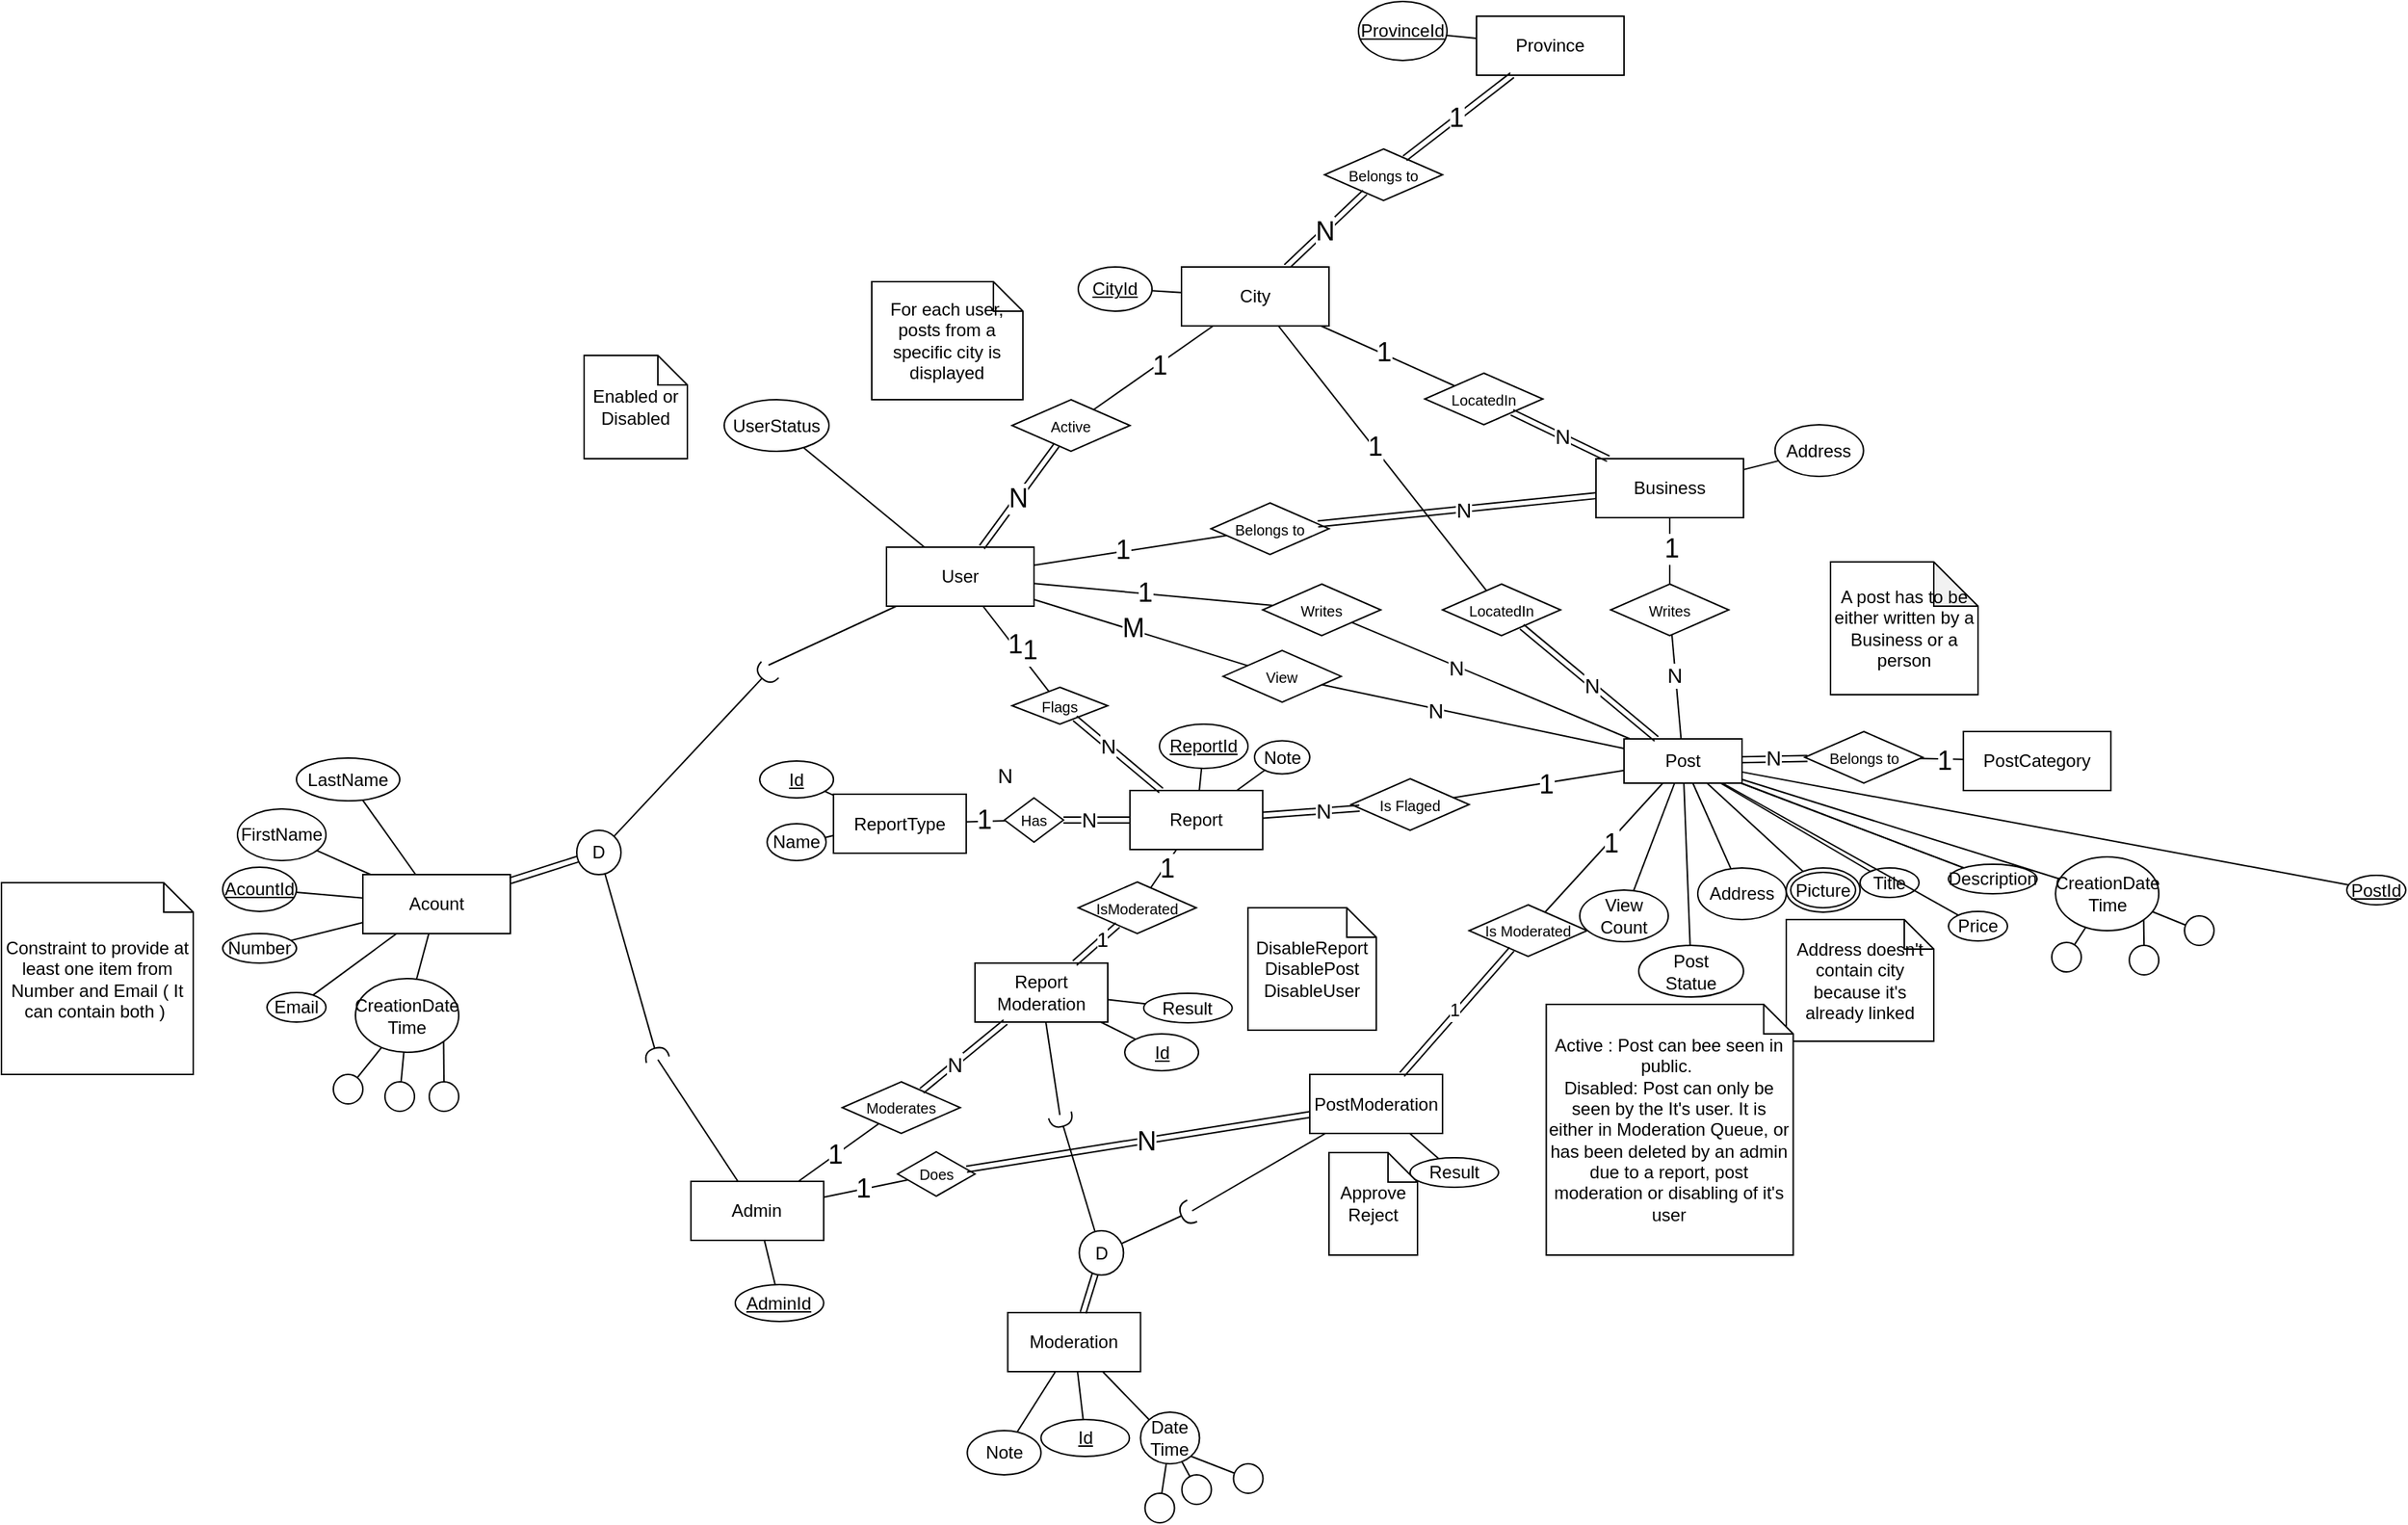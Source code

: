 <mxfile version="24.3.1" type="github">
  <diagram name="Page-1" id="U-ynId0NLzXUT7P6WxYB">
    <mxGraphModel dx="1673" dy="1581" grid="1" gridSize="10" guides="1" tooltips="1" connect="1" arrows="1" fold="1" page="1" pageScale="1" pageWidth="850" pageHeight="1100" math="0" shadow="0">
      <root>
        <mxCell id="0" />
        <mxCell id="1" parent="0" />
        <mxCell id="OLLfKfK8-iYXkt-Ylnlg-1" value="User" style="whiteSpace=wrap;html=1;align=center;" parent="1" vertex="1">
          <mxGeometry x="70" y="140" width="100" height="40" as="geometry" />
        </mxCell>
        <mxCell id="OLLfKfK8-iYXkt-Ylnlg-2" value="AcountId" style="ellipse;whiteSpace=wrap;html=1;align=center;fontStyle=4;" parent="1" vertex="1">
          <mxGeometry x="-380" y="357" width="50" height="30" as="geometry" />
        </mxCell>
        <mxCell id="OLLfKfK8-iYXkt-Ylnlg-3" value="Number" style="ellipse;whiteSpace=wrap;html=1;align=center;" parent="1" vertex="1">
          <mxGeometry x="-380" y="402" width="50" height="20" as="geometry" />
        </mxCell>
        <mxCell id="OLLfKfK8-iYXkt-Ylnlg-10" value="Post" style="whiteSpace=wrap;html=1;align=center;" parent="1" vertex="1">
          <mxGeometry x="570" y="270" width="80" height="30" as="geometry" />
        </mxCell>
        <mxCell id="OLLfKfK8-iYXkt-Ylnlg-11" value="PostId" style="ellipse;whiteSpace=wrap;html=1;align=center;fontStyle=4;" parent="1" vertex="1">
          <mxGeometry x="1060" y="362.5" width="40" height="20" as="geometry" />
        </mxCell>
        <mxCell id="OLLfKfK8-iYXkt-Ylnlg-13" value="CreationDate&lt;div&gt;Time&lt;/div&gt;" style="ellipse;whiteSpace=wrap;html=1;align=center;" parent="1" vertex="1">
          <mxGeometry x="862.56" y="350" width="70" height="50" as="geometry" />
        </mxCell>
        <mxCell id="OLLfKfK8-iYXkt-Ylnlg-17" value="Title" style="ellipse;whiteSpace=wrap;html=1;align=center;" parent="1" vertex="1">
          <mxGeometry x="730" y="357.5" width="40" height="20" as="geometry" />
        </mxCell>
        <mxCell id="OLLfKfK8-iYXkt-Ylnlg-18" value="Description" style="ellipse;whiteSpace=wrap;html=1;align=center;" parent="1" vertex="1">
          <mxGeometry x="789.99" y="355" width="60" height="20" as="geometry" />
        </mxCell>
        <mxCell id="OLLfKfK8-iYXkt-Ylnlg-19" value="Price" style="ellipse;whiteSpace=wrap;html=1;align=center;" parent="1" vertex="1">
          <mxGeometry x="789.99" y="387" width="40" height="20" as="geometry" />
        </mxCell>
        <mxCell id="OLLfKfK8-iYXkt-Ylnlg-21" value="Picture" style="ellipse;shape=doubleEllipse;margin=3;whiteSpace=wrap;html=1;align=center;" parent="1" vertex="1">
          <mxGeometry x="680" y="357.5" width="50" height="30" as="geometry" />
        </mxCell>
        <mxCell id="OLLfKfK8-iYXkt-Ylnlg-29" value="Admin" style="whiteSpace=wrap;html=1;align=center;" parent="1" vertex="1">
          <mxGeometry x="-62.59" y="570" width="90" height="40" as="geometry" />
        </mxCell>
        <mxCell id="VNMjvooEzAglU1BEHEmf-6" value="&lt;u&gt;AdminId&lt;/u&gt;" style="ellipse;whiteSpace=wrap;html=1;align=center;" parent="1" vertex="1">
          <mxGeometry x="-32.52" y="640" width="59.93" height="25" as="geometry" />
        </mxCell>
        <mxCell id="VNMjvooEzAglU1BEHEmf-11" value="Report" style="whiteSpace=wrap;html=1;align=center;" parent="1" vertex="1">
          <mxGeometry x="235.07" y="305" width="90" height="40" as="geometry" />
        </mxCell>
        <mxCell id="VNMjvooEzAglU1BEHEmf-12" value="ReportId" style="ellipse;whiteSpace=wrap;html=1;align=center;fontStyle=4;" parent="1" vertex="1">
          <mxGeometry x="255.07" y="260" width="60" height="30" as="geometry" />
        </mxCell>
        <mxCell id="VNMjvooEzAglU1BEHEmf-15" value="Note" style="ellipse;whiteSpace=wrap;html=1;align=center;" parent="1" vertex="1">
          <mxGeometry x="319.52" y="271.25" width="37.44" height="22.5" as="geometry" />
        </mxCell>
        <mxCell id="VNMjvooEzAglU1BEHEmf-38" value="" style="resizable=0;html=1;whiteSpace=wrap;align=right;verticalAlign=bottom;" parent="1" connectable="0" vertex="1">
          <mxGeometry x="570.002" y="269.999" as="geometry">
            <mxPoint x="-11" y="50" as="offset" />
          </mxGeometry>
        </mxCell>
        <mxCell id="W0FsgQJnzsYs5Z7wdEHe-2" value="" style="endArrow=none;html=1;rounded=0;" parent="1" source="OLLfKfK8-iYXkt-Ylnlg-3" target="W0FsgQJnzsYs5Z7wdEHe-46" edge="1">
          <mxGeometry width="50" height="50" relative="1" as="geometry">
            <mxPoint x="-334.285" y="492.599" as="sourcePoint" />
            <mxPoint x="-356.667" y="579.5" as="targetPoint" />
          </mxGeometry>
        </mxCell>
        <mxCell id="W0FsgQJnzsYs5Z7wdEHe-5" value="" style="endArrow=none;html=1;rounded=0;" parent="1" source="OLLfKfK8-iYXkt-Ylnlg-2" target="W0FsgQJnzsYs5Z7wdEHe-46" edge="1">
          <mxGeometry width="50" height="50" relative="1" as="geometry">
            <mxPoint x="-424" y="466" as="sourcePoint" />
            <mxPoint x="-327.692" y="462" as="targetPoint" />
          </mxGeometry>
        </mxCell>
        <mxCell id="W0FsgQJnzsYs5Z7wdEHe-9" value="" style="endArrow=none;html=1;rounded=0;" parent="1" source="VNMjvooEzAglU1BEHEmf-12" target="VNMjvooEzAglU1BEHEmf-11" edge="1">
          <mxGeometry width="50" height="50" relative="1" as="geometry">
            <mxPoint x="216.0" y="98.38" as="sourcePoint" />
            <mxPoint x="310" y="135.38" as="targetPoint" />
          </mxGeometry>
        </mxCell>
        <mxCell id="W0FsgQJnzsYs5Z7wdEHe-11" value="" style="endArrow=none;html=1;rounded=0;" parent="1" source="VNMjvooEzAglU1BEHEmf-15" target="VNMjvooEzAglU1BEHEmf-11" edge="1">
          <mxGeometry width="50" height="50" relative="1" as="geometry">
            <mxPoint x="236.0" y="118.38" as="sourcePoint" />
            <mxPoint x="330" y="155.38" as="targetPoint" />
          </mxGeometry>
        </mxCell>
        <mxCell id="W0FsgQJnzsYs5Z7wdEHe-12" value="" style="endArrow=none;html=1;rounded=0;" parent="1" source="VNMjvooEzAglU1BEHEmf-6" target="OLLfKfK8-iYXkt-Ylnlg-29" edge="1">
          <mxGeometry width="50" height="50" relative="1" as="geometry">
            <mxPoint x="-12.549" y="588.323" as="sourcePoint" />
            <mxPoint x="40.007" y="700" as="targetPoint" />
          </mxGeometry>
        </mxCell>
        <mxCell id="W0FsgQJnzsYs5Z7wdEHe-23" value="" style="endArrow=none;html=1;rounded=0;" parent="1" source="OLLfKfK8-iYXkt-Ylnlg-10" target="OLLfKfK8-iYXkt-Ylnlg-11" edge="1">
          <mxGeometry width="50" height="50" relative="1" as="geometry">
            <mxPoint x="580" y="185" as="sourcePoint" />
            <mxPoint x="630" y="135" as="targetPoint" />
          </mxGeometry>
        </mxCell>
        <mxCell id="W0FsgQJnzsYs5Z7wdEHe-24" value="" style="endArrow=none;html=1;rounded=0;" parent="1" source="OLLfKfK8-iYXkt-Ylnlg-10" target="OLLfKfK8-iYXkt-Ylnlg-21" edge="1">
          <mxGeometry width="50" height="50" relative="1" as="geometry">
            <mxPoint x="590" y="195" as="sourcePoint" />
            <mxPoint x="640" y="145" as="targetPoint" />
          </mxGeometry>
        </mxCell>
        <mxCell id="W0FsgQJnzsYs5Z7wdEHe-26" value="" style="endArrow=none;html=1;rounded=0;" parent="1" source="OLLfKfK8-iYXkt-Ylnlg-10" target="OLLfKfK8-iYXkt-Ylnlg-13" edge="1">
          <mxGeometry width="50" height="50" relative="1" as="geometry">
            <mxPoint x="610" y="215" as="sourcePoint" />
            <mxPoint x="660" y="165" as="targetPoint" />
          </mxGeometry>
        </mxCell>
        <mxCell id="W0FsgQJnzsYs5Z7wdEHe-29" value="" style="endArrow=none;html=1;rounded=0;" parent="1" source="OLLfKfK8-iYXkt-Ylnlg-10" target="OLLfKfK8-iYXkt-Ylnlg-17" edge="1">
          <mxGeometry width="50" height="50" relative="1" as="geometry">
            <mxPoint x="640" y="245" as="sourcePoint" />
            <mxPoint x="690" y="195" as="targetPoint" />
          </mxGeometry>
        </mxCell>
        <mxCell id="W0FsgQJnzsYs5Z7wdEHe-30" value="" style="endArrow=none;html=1;rounded=0;" parent="1" source="OLLfKfK8-iYXkt-Ylnlg-10" target="OLLfKfK8-iYXkt-Ylnlg-18" edge="1">
          <mxGeometry width="50" height="50" relative="1" as="geometry">
            <mxPoint x="650" y="255" as="sourcePoint" />
            <mxPoint x="700" y="205" as="targetPoint" />
          </mxGeometry>
        </mxCell>
        <mxCell id="W0FsgQJnzsYs5Z7wdEHe-31" value="" style="endArrow=none;html=1;rounded=0;" parent="1" source="OLLfKfK8-iYXkt-Ylnlg-10" target="OLLfKfK8-iYXkt-Ylnlg-18" edge="1">
          <mxGeometry width="50" height="50" relative="1" as="geometry">
            <mxPoint x="660" y="265" as="sourcePoint" />
            <mxPoint x="710" y="215" as="targetPoint" />
          </mxGeometry>
        </mxCell>
        <mxCell id="W0FsgQJnzsYs5Z7wdEHe-33" value="" style="endArrow=none;html=1;rounded=0;" parent="1" source="OLLfKfK8-iYXkt-Ylnlg-10" target="OLLfKfK8-iYXkt-Ylnlg-19" edge="1">
          <mxGeometry width="50" height="50" relative="1" as="geometry">
            <mxPoint x="680" y="285" as="sourcePoint" />
            <mxPoint x="730" y="235" as="targetPoint" />
          </mxGeometry>
        </mxCell>
        <mxCell id="W0FsgQJnzsYs5Z7wdEHe-35" value="" style="endArrow=none;html=1;rounded=0;" parent="1" source="OLLfKfK8-iYXkt-Ylnlg-13" target="W0FsgQJnzsYs5Z7wdEHe-38" edge="1">
          <mxGeometry width="50" height="50" relative="1" as="geometry">
            <mxPoint x="1165.01" y="380" as="sourcePoint" />
            <mxPoint x="1175.01" y="360" as="targetPoint" />
          </mxGeometry>
        </mxCell>
        <mxCell id="W0FsgQJnzsYs5Z7wdEHe-36" value="" style="endArrow=none;html=1;rounded=0;" parent="1" source="OLLfKfK8-iYXkt-Ylnlg-13" target="W0FsgQJnzsYs5Z7wdEHe-39" edge="1">
          <mxGeometry width="50" height="50" relative="1" as="geometry">
            <mxPoint x="1175.01" y="430" as="sourcePoint" />
            <mxPoint x="1185.01" y="380" as="targetPoint" />
          </mxGeometry>
        </mxCell>
        <mxCell id="W0FsgQJnzsYs5Z7wdEHe-37" value="" style="endArrow=none;html=1;rounded=0;exitX=1;exitY=1;exitDx=0;exitDy=0;" parent="1" source="OLLfKfK8-iYXkt-Ylnlg-13" target="W0FsgQJnzsYs5Z7wdEHe-40" edge="1">
          <mxGeometry width="50" height="50" relative="1" as="geometry">
            <mxPoint x="1185.01" y="440" as="sourcePoint" />
            <mxPoint x="1225.01" y="410" as="targetPoint" />
          </mxGeometry>
        </mxCell>
        <mxCell id="W0FsgQJnzsYs5Z7wdEHe-38" value="" style="ellipse;whiteSpace=wrap;html=1;" parent="1" vertex="1">
          <mxGeometry x="860" y="408" width="20" height="20" as="geometry" />
        </mxCell>
        <mxCell id="W0FsgQJnzsYs5Z7wdEHe-39" value="" style="ellipse;whiteSpace=wrap;html=1;" parent="1" vertex="1">
          <mxGeometry x="950.0" y="390" width="20" height="20" as="geometry" />
        </mxCell>
        <mxCell id="W0FsgQJnzsYs5Z7wdEHe-40" value="" style="ellipse;whiteSpace=wrap;html=1;" parent="1" vertex="1">
          <mxGeometry x="912.56" y="410" width="20" height="20" as="geometry" />
        </mxCell>
        <mxCell id="W0FsgQJnzsYs5Z7wdEHe-43" value="Email" style="ellipse;whiteSpace=wrap;html=1;align=center;" parent="1" vertex="1">
          <mxGeometry x="-350" y="442" width="40" height="20" as="geometry" />
        </mxCell>
        <mxCell id="W0FsgQJnzsYs5Z7wdEHe-44" value="" style="endArrow=none;html=1;rounded=0;" parent="1" source="W0FsgQJnzsYs5Z7wdEHe-43" target="W0FsgQJnzsYs5Z7wdEHe-46" edge="1">
          <mxGeometry width="50" height="50" relative="1" as="geometry">
            <mxPoint x="-340" y="514.5" as="sourcePoint" />
            <mxPoint x="-334.615" y="579.5" as="targetPoint" />
          </mxGeometry>
        </mxCell>
        <mxCell id="W0FsgQJnzsYs5Z7wdEHe-46" value="Acount" style="whiteSpace=wrap;html=1;align=center;" parent="1" vertex="1">
          <mxGeometry x="-285" y="362" width="100" height="40" as="geometry" />
        </mxCell>
        <mxCell id="W0FsgQJnzsYs5Z7wdEHe-48" value="" style="ellipse;whiteSpace=wrap;html=1;align=center;aspect=fixed;fillColor=none;strokeColor=none;resizable=0;perimeter=centerPerimeter;rotatable=0;allowArrows=0;points=[];outlineConnect=1;" parent="1" vertex="1">
          <mxGeometry x="-240" y="402" width="10" height="10" as="geometry" />
        </mxCell>
        <mxCell id="W0FsgQJnzsYs5Z7wdEHe-50" value="D" style="ellipse;whiteSpace=wrap;html=1;align=center;" parent="1" vertex="1">
          <mxGeometry x="-140" y="332" width="30" height="30" as="geometry" />
        </mxCell>
        <mxCell id="W0FsgQJnzsYs5Z7wdEHe-51" value="" style="rounded=0;orthogonalLoop=1;jettySize=auto;html=1;endArrow=halfCircle;endFill=0;endSize=6;strokeWidth=1;sketch=0;fontSize=12;curved=1;" parent="1" source="W0FsgQJnzsYs5Z7wdEHe-50" edge="1">
          <mxGeometry relative="1" as="geometry">
            <mxPoint x="-161.029" y="312.501" as="sourcePoint" />
            <mxPoint x="-8.98" y="223.07" as="targetPoint" />
          </mxGeometry>
        </mxCell>
        <mxCell id="W0FsgQJnzsYs5Z7wdEHe-54" value="" style="shape=link;html=1;rounded=0;" parent="1" source="W0FsgQJnzsYs5Z7wdEHe-50" target="W0FsgQJnzsYs5Z7wdEHe-46" edge="1">
          <mxGeometry width="100" relative="1" as="geometry">
            <mxPoint x="-163.123" y="341.765" as="sourcePoint" />
            <mxPoint x="-460" y="437" as="targetPoint" />
          </mxGeometry>
        </mxCell>
        <mxCell id="W0FsgQJnzsYs5Z7wdEHe-57" value="" style="ellipse;whiteSpace=wrap;html=1;align=center;aspect=fixed;fillColor=none;strokeColor=none;resizable=0;perimeter=centerPerimeter;rotatable=0;allowArrows=0;points=[];outlineConnect=1;" parent="1" vertex="1">
          <mxGeometry x="-350" y="660" width="10" height="10" as="geometry" />
        </mxCell>
        <mxCell id="W0FsgQJnzsYs5Z7wdEHe-60" value="" style="endArrow=none;html=1;rounded=0;" parent="1" source="OLLfKfK8-iYXkt-Ylnlg-1" edge="1">
          <mxGeometry relative="1" as="geometry">
            <mxPoint x="76" y="180" as="sourcePoint" />
            <mxPoint x="-10" y="220" as="targetPoint" />
          </mxGeometry>
        </mxCell>
        <mxCell id="W0FsgQJnzsYs5Z7wdEHe-52" value="" style="ellipse;whiteSpace=wrap;html=1;align=center;aspect=fixed;fillColor=none;strokeColor=none;resizable=0;perimeter=centerPerimeter;rotatable=0;allowArrows=0;points=[];outlineConnect=1;" parent="1" vertex="1">
          <mxGeometry x="14.06" y="285.5" width="10" height="10" as="geometry" />
        </mxCell>
        <mxCell id="W0FsgQJnzsYs5Z7wdEHe-61" value="Address" style="ellipse;whiteSpace=wrap;html=1;align=center;" parent="1" vertex="1">
          <mxGeometry x="620" y="357.5" width="60" height="35" as="geometry" />
        </mxCell>
        <mxCell id="W0FsgQJnzsYs5Z7wdEHe-63" value="" style="endArrow=none;html=1;rounded=0;" parent="1" source="OLLfKfK8-iYXkt-Ylnlg-10" target="W0FsgQJnzsYs5Z7wdEHe-61" edge="1">
          <mxGeometry width="50" height="50" relative="1" as="geometry">
            <mxPoint x="686" y="335" as="sourcePoint" />
            <mxPoint x="800" y="270" as="targetPoint" />
          </mxGeometry>
        </mxCell>
        <mxCell id="W0FsgQJnzsYs5Z7wdEHe-67" value="ProvinceId" style="ellipse;whiteSpace=wrap;html=1;align=center;fontStyle=4;" parent="1" vertex="1">
          <mxGeometry x="390" y="-230" width="60" height="40" as="geometry" />
        </mxCell>
        <mxCell id="W0FsgQJnzsYs5Z7wdEHe-69" value="" style="endArrow=none;html=1;rounded=0;" parent="1" source="W0FsgQJnzsYs5Z7wdEHe-67" target="1XdWY4thE600UXYjsZcv-6" edge="1">
          <mxGeometry width="50" height="50" relative="1" as="geometry">
            <mxPoint x="-434.0" y="25.75" as="sourcePoint" />
            <mxPoint x="40.0" y="-20" as="targetPoint" />
          </mxGeometry>
        </mxCell>
        <mxCell id="W0FsgQJnzsYs5Z7wdEHe-70" value="Constraint to provide at least one item from Number and Email ( It can contain both )&amp;nbsp;" style="shape=note;size=20;whiteSpace=wrap;html=1;" parent="1" vertex="1">
          <mxGeometry x="-530" y="367.5" width="130" height="130" as="geometry" />
        </mxCell>
        <mxCell id="1XdWY4thE600UXYjsZcv-1" value="&lt;font style=&quot;font-size: 10px;&quot;&gt;Belongs to&lt;/font&gt;" style="shape=rhombus;perimeter=rhombusPerimeter;whiteSpace=wrap;html=1;align=center;" parent="1" vertex="1">
          <mxGeometry x="366.96" y="-130" width="80" height="35" as="geometry" />
        </mxCell>
        <mxCell id="1XdWY4thE600UXYjsZcv-2" value="" style="shape=link;html=1;rounded=0;" parent="1" source="1XdWY4thE600UXYjsZcv-9" target="1XdWY4thE600UXYjsZcv-1" edge="1">
          <mxGeometry width="100" relative="1" as="geometry">
            <mxPoint x="-120" y="125" as="sourcePoint" />
            <mxPoint x="-40.51" y="190" as="targetPoint" />
          </mxGeometry>
        </mxCell>
        <mxCell id="1XdWY4thE600UXYjsZcv-3" value="&lt;font style=&quot;font-size: 18px;&quot;&gt;N&lt;/font&gt;" style="edgeLabel;html=1;align=center;verticalAlign=middle;resizable=0;points=[];" parent="1XdWY4thE600UXYjsZcv-2" connectable="0" vertex="1">
          <mxGeometry x="-0.042" relative="1" as="geometry">
            <mxPoint as="offset" />
          </mxGeometry>
        </mxCell>
        <mxCell id="1XdWY4thE600UXYjsZcv-6" value="Province" style="whiteSpace=wrap;html=1;align=center;" parent="1" vertex="1">
          <mxGeometry x="470" y="-220" width="100" height="40" as="geometry" />
        </mxCell>
        <mxCell id="1XdWY4thE600UXYjsZcv-7" value="CityId" style="ellipse;whiteSpace=wrap;html=1;align=center;fontStyle=4;" parent="1" vertex="1">
          <mxGeometry x="200" y="-50" width="50" height="30" as="geometry" />
        </mxCell>
        <mxCell id="1XdWY4thE600UXYjsZcv-8" value="" style="endArrow=none;html=1;rounded=0;" parent="1" source="1XdWY4thE600UXYjsZcv-7" target="1XdWY4thE600UXYjsZcv-9" edge="1">
          <mxGeometry width="50" height="50" relative="1" as="geometry">
            <mxPoint x="-686.53" y="25.75" as="sourcePoint" />
            <mxPoint x="-212.53" y="-20" as="targetPoint" />
          </mxGeometry>
        </mxCell>
        <mxCell id="1XdWY4thE600UXYjsZcv-9" value="City" style="whiteSpace=wrap;html=1;align=center;" parent="1" vertex="1">
          <mxGeometry x="270" y="-50" width="100" height="40" as="geometry" />
        </mxCell>
        <mxCell id="1XdWY4thE600UXYjsZcv-10" value="" style="shape=link;html=1;rounded=0;" parent="1" source="1XdWY4thE600UXYjsZcv-6" target="1XdWY4thE600UXYjsZcv-1" edge="1">
          <mxGeometry width="100" relative="1" as="geometry">
            <mxPoint x="-210" y="-50" as="sourcePoint" />
            <mxPoint x="-110" y="-50" as="targetPoint" />
          </mxGeometry>
        </mxCell>
        <mxCell id="1XdWY4thE600UXYjsZcv-11" value="&lt;font style=&quot;font-size: 18px;&quot;&gt;1&lt;/font&gt;" style="edgeLabel;html=1;align=center;verticalAlign=middle;resizable=0;points=[];" parent="1XdWY4thE600UXYjsZcv-10" vertex="1" connectable="0">
          <mxGeometry x="0.028" y="-1" relative="1" as="geometry">
            <mxPoint as="offset" />
          </mxGeometry>
        </mxCell>
        <mxCell id="1XdWY4thE600UXYjsZcv-13" value="&lt;font style=&quot;font-size: 10px;&quot;&gt;Active&lt;/font&gt;" style="shape=rhombus;perimeter=rhombusPerimeter;whiteSpace=wrap;html=1;align=center;" parent="1" vertex="1">
          <mxGeometry x="155.07" y="40" width="80" height="35" as="geometry" />
        </mxCell>
        <mxCell id="1XdWY4thE600UXYjsZcv-14" value="" style="shape=link;html=1;rounded=0;" parent="1" source="OLLfKfK8-iYXkt-Ylnlg-1" target="1XdWY4thE600UXYjsZcv-13" edge="1">
          <mxGeometry width="100" relative="1" as="geometry">
            <mxPoint x="140.07" y="80" as="sourcePoint" />
            <mxPoint x="52.49" y="310" as="targetPoint" />
          </mxGeometry>
        </mxCell>
        <mxCell id="1XdWY4thE600UXYjsZcv-15" value="&lt;font style=&quot;font-size: 18px;&quot;&gt;N&lt;/font&gt;" style="edgeLabel;html=1;align=center;verticalAlign=middle;resizable=0;points=[];" parent="1XdWY4thE600UXYjsZcv-14" connectable="0" vertex="1">
          <mxGeometry x="-0.042" relative="1" as="geometry">
            <mxPoint as="offset" />
          </mxGeometry>
        </mxCell>
        <mxCell id="1XdWY4thE600UXYjsZcv-18" value="" style="endArrow=none;html=1;rounded=0;" parent="1" source="1XdWY4thE600UXYjsZcv-13" target="1XdWY4thE600UXYjsZcv-9" edge="1">
          <mxGeometry width="50" height="50" relative="1" as="geometry">
            <mxPoint x="80.07" y="100" as="sourcePoint" />
            <mxPoint x="130.07" y="50" as="targetPoint" />
          </mxGeometry>
        </mxCell>
        <mxCell id="1XdWY4thE600UXYjsZcv-19" value="&lt;font style=&quot;font-size: 18px;&quot;&gt;1&lt;/font&gt;" style="edgeLabel;html=1;align=center;verticalAlign=middle;resizable=0;points=[];" parent="1XdWY4thE600UXYjsZcv-18" vertex="1" connectable="0">
          <mxGeometry x="0.083" y="-1" relative="1" as="geometry">
            <mxPoint as="offset" />
          </mxGeometry>
        </mxCell>
        <mxCell id="1XdWY4thE600UXYjsZcv-20" value="For each user, posts from a specific city is displayed" style="shape=note;size=20;whiteSpace=wrap;html=1;" parent="1" vertex="1">
          <mxGeometry x="60" y="-40" width="102.47" height="80" as="geometry" />
        </mxCell>
        <mxCell id="oPCB6lVAPAYmgcGz6clf-1" value="&lt;font style=&quot;font-size: 10px;&quot;&gt;Writes&lt;/font&gt;" style="shape=rhombus;perimeter=rhombusPerimeter;whiteSpace=wrap;html=1;align=center;" parent="1" vertex="1">
          <mxGeometry x="325.07" y="165" width="80" height="35" as="geometry" />
        </mxCell>
        <mxCell id="oPCB6lVAPAYmgcGz6clf-4" value="" style="endArrow=none;html=1;rounded=0;" parent="1" source="oPCB6lVAPAYmgcGz6clf-1" target="OLLfKfK8-iYXkt-Ylnlg-1" edge="1">
          <mxGeometry width="50" height="50" relative="1" as="geometry">
            <mxPoint x="253" y="90" as="sourcePoint" />
            <mxPoint x="290" y="-10" as="targetPoint" />
          </mxGeometry>
        </mxCell>
        <mxCell id="oPCB6lVAPAYmgcGz6clf-5" value="&lt;font style=&quot;font-size: 18px;&quot;&gt;1&lt;/font&gt;" style="edgeLabel;html=1;align=center;verticalAlign=middle;resizable=0;points=[];" parent="oPCB6lVAPAYmgcGz6clf-4" vertex="1" connectable="0">
          <mxGeometry x="0.083" y="-1" relative="1" as="geometry">
            <mxPoint as="offset" />
          </mxGeometry>
        </mxCell>
        <mxCell id="oPCB6lVAPAYmgcGz6clf-6" value="PostCategory" style="whiteSpace=wrap;html=1;align=center;" parent="1" vertex="1">
          <mxGeometry x="800.07" y="265" width="100" height="40" as="geometry" />
        </mxCell>
        <mxCell id="oPCB6lVAPAYmgcGz6clf-8" value="&lt;font style=&quot;font-size: 10px;&quot;&gt;Belongs to&lt;/font&gt;" style="shape=rhombus;perimeter=rhombusPerimeter;whiteSpace=wrap;html=1;align=center;" parent="1" vertex="1">
          <mxGeometry x="692.56" y="265" width="80" height="35" as="geometry" />
        </mxCell>
        <mxCell id="oPCB6lVAPAYmgcGz6clf-9" value="" style="shape=link;html=1;rounded=0;" parent="1" source="OLLfKfK8-iYXkt-Ylnlg-10" target="oPCB6lVAPAYmgcGz6clf-8" edge="1">
          <mxGeometry width="100" relative="1" as="geometry">
            <mxPoint x="750" y="62" as="sourcePoint" />
            <mxPoint x="605.49" y="68" as="targetPoint" />
          </mxGeometry>
        </mxCell>
        <mxCell id="oPCB6lVAPAYmgcGz6clf-32" value="&lt;font style=&quot;font-size: 14px;&quot;&gt;N&lt;/font&gt;" style="edgeLabel;html=1;align=center;verticalAlign=middle;resizable=0;points=[];" parent="oPCB6lVAPAYmgcGz6clf-9" vertex="1" connectable="0">
          <mxGeometry x="-0.075" y="1" relative="1" as="geometry">
            <mxPoint as="offset" />
          </mxGeometry>
        </mxCell>
        <mxCell id="oPCB6lVAPAYmgcGz6clf-11" value="" style="endArrow=none;html=1;rounded=0;" parent="1" source="oPCB6lVAPAYmgcGz6clf-8" target="oPCB6lVAPAYmgcGz6clf-6" edge="1">
          <mxGeometry width="50" height="50" relative="1" as="geometry">
            <mxPoint x="433" y="-122" as="sourcePoint" />
            <mxPoint x="350" y="-40" as="targetPoint" />
          </mxGeometry>
        </mxCell>
        <mxCell id="oPCB6lVAPAYmgcGz6clf-12" value="&lt;font style=&quot;font-size: 18px;&quot;&gt;1&lt;/font&gt;" style="edgeLabel;html=1;align=center;verticalAlign=middle;resizable=0;points=[];" parent="oPCB6lVAPAYmgcGz6clf-11" vertex="1" connectable="0">
          <mxGeometry x="0.083" y="-1" relative="1" as="geometry">
            <mxPoint as="offset" />
          </mxGeometry>
        </mxCell>
        <mxCell id="oPCB6lVAPAYmgcGz6clf-26" value="&lt;span style=&quot;font-size: 10px;&quot;&gt;LocatedIn&lt;/span&gt;" style="shape=rhombus;perimeter=rhombusPerimeter;whiteSpace=wrap;html=1;align=center;" parent="1" vertex="1">
          <mxGeometry x="446.96" y="165" width="80" height="35" as="geometry" />
        </mxCell>
        <mxCell id="oPCB6lVAPAYmgcGz6clf-27" value="" style="shape=link;html=1;rounded=0;" parent="1" source="OLLfKfK8-iYXkt-Ylnlg-10" target="oPCB6lVAPAYmgcGz6clf-26" edge="1">
          <mxGeometry width="100" relative="1" as="geometry">
            <mxPoint x="769.99" y="140" as="sourcePoint" />
            <mxPoint x="625.48" y="145" as="targetPoint" />
          </mxGeometry>
        </mxCell>
        <mxCell id="oPCB6lVAPAYmgcGz6clf-28" value="&lt;font style=&quot;font-size: 14px;&quot;&gt;N&lt;/font&gt;" style="edgeLabel;html=1;align=center;verticalAlign=middle;resizable=0;points=[];" parent="oPCB6lVAPAYmgcGz6clf-27" connectable="0" vertex="1">
          <mxGeometry x="-0.042" relative="1" as="geometry">
            <mxPoint as="offset" />
          </mxGeometry>
        </mxCell>
        <mxCell id="oPCB6lVAPAYmgcGz6clf-29" value="" style="endArrow=none;html=1;rounded=0;" parent="1" source="oPCB6lVAPAYmgcGz6clf-26" target="1XdWY4thE600UXYjsZcv-9" edge="1">
          <mxGeometry width="50" height="50" relative="1" as="geometry">
            <mxPoint x="452.99" y="-45" as="sourcePoint" />
            <mxPoint x="369.99" y="38" as="targetPoint" />
          </mxGeometry>
        </mxCell>
        <mxCell id="oPCB6lVAPAYmgcGz6clf-30" value="&lt;font style=&quot;font-size: 18px;&quot;&gt;1&lt;/font&gt;" style="edgeLabel;html=1;align=center;verticalAlign=middle;resizable=0;points=[];" parent="oPCB6lVAPAYmgcGz6clf-29" vertex="1" connectable="0">
          <mxGeometry x="0.083" y="-1" relative="1" as="geometry">
            <mxPoint as="offset" />
          </mxGeometry>
        </mxCell>
        <mxCell id="oPCB6lVAPAYmgcGz6clf-31" value="Address doesn&#39;t contain city because it&#39;s already linked" style="shape=note;size=20;whiteSpace=wrap;html=1;" parent="1" vertex="1">
          <mxGeometry x="680" y="392.5" width="100" height="82.5" as="geometry" />
        </mxCell>
        <mxCell id="oPCB6lVAPAYmgcGz6clf-33" value="UserStatus" style="ellipse;whiteSpace=wrap;html=1;align=center;" parent="1" vertex="1">
          <mxGeometry x="-40" y="40" width="71" height="35" as="geometry" />
        </mxCell>
        <mxCell id="oPCB6lVAPAYmgcGz6clf-34" value="" style="endArrow=none;html=1;rounded=0;" parent="1" source="OLLfKfK8-iYXkt-Ylnlg-1" target="oPCB6lVAPAYmgcGz6clf-33" edge="1">
          <mxGeometry width="50" height="50" relative="1" as="geometry">
            <mxPoint x="37" y="-45" as="sourcePoint" />
            <mxPoint x="111" y="-160" as="targetPoint" />
          </mxGeometry>
        </mxCell>
        <mxCell id="oPCB6lVAPAYmgcGz6clf-36" value="Enabled or Disabled" style="shape=note;size=20;whiteSpace=wrap;html=1;" parent="1" vertex="1">
          <mxGeometry x="-135" y="10" width="70" height="70" as="geometry" />
        </mxCell>
        <mxCell id="oPCB6lVAPAYmgcGz6clf-40" value="" style="ellipse;whiteSpace=wrap;html=1;align=center;aspect=fixed;fillColor=none;strokeColor=none;resizable=0;perimeter=centerPerimeter;rotatable=0;allowArrows=0;points=[];outlineConnect=1;" parent="1" vertex="1">
          <mxGeometry x="-90" y="655" width="10" height="10" as="geometry" />
        </mxCell>
        <mxCell id="oPCB6lVAPAYmgcGz6clf-42" value="" style="rounded=0;orthogonalLoop=1;jettySize=auto;html=1;endArrow=halfCircle;endFill=0;endSize=6;strokeWidth=1;sketch=0;fontSize=12;curved=1;entryX=1;entryY=1;entryDx=0;entryDy=0;entryPerimeter=0;" parent="1" source="W0FsgQJnzsYs5Z7wdEHe-50" target="oPCB6lVAPAYmgcGz6clf-45" edge="1">
          <mxGeometry relative="1" as="geometry">
            <mxPoint x="22.95" y="572.28" as="sourcePoint" />
            <mxPoint x="-180" y="405" as="targetPoint" />
          </mxGeometry>
        </mxCell>
        <mxCell id="oPCB6lVAPAYmgcGz6clf-44" value="" style="endArrow=none;html=1;rounded=0;" parent="1" source="OLLfKfK8-iYXkt-Ylnlg-29" target="oPCB6lVAPAYmgcGz6clf-45" edge="1">
          <mxGeometry relative="1" as="geometry">
            <mxPoint x="170" y="405" as="sourcePoint" />
            <mxPoint x="-120" y="525" as="targetPoint" />
          </mxGeometry>
        </mxCell>
        <mxCell id="oPCB6lVAPAYmgcGz6clf-45" value="" style="ellipse;whiteSpace=wrap;html=1;align=center;aspect=fixed;fillColor=none;strokeColor=none;resizable=0;perimeter=centerPerimeter;rotatable=0;allowArrows=0;points=[];outlineConnect=1;" parent="1" vertex="1">
          <mxGeometry x="-90" y="482.5" width="10" height="10" as="geometry" />
        </mxCell>
        <mxCell id="oPCB6lVAPAYmgcGz6clf-48" value="PostModeration" style="whiteSpace=wrap;html=1;align=center;" parent="1" vertex="1">
          <mxGeometry x="356.96" y="497.5" width="90" height="40" as="geometry" />
        </mxCell>
        <mxCell id="oPCB6lVAPAYmgcGz6clf-62" value="DisableReport&lt;div&gt;DisablePost&lt;/div&gt;&lt;div&gt;DisableUser&lt;/div&gt;" style="shape=note;size=20;whiteSpace=wrap;html=1;" parent="1" vertex="1">
          <mxGeometry x="315.07" y="384.5" width="87" height="83" as="geometry" />
        </mxCell>
        <mxCell id="oPCB6lVAPAYmgcGz6clf-77" value="&lt;font style=&quot;font-size: 10px;&quot;&gt;Does&lt;/font&gt;" style="shape=rhombus;perimeter=rhombusPerimeter;whiteSpace=wrap;html=1;align=center;" parent="1" vertex="1">
          <mxGeometry x="77.54" y="550" width="52.46" height="30" as="geometry" />
        </mxCell>
        <mxCell id="oPCB6lVAPAYmgcGz6clf-78" value="" style="shape=link;html=1;rounded=0;" parent="1" source="oPCB6lVAPAYmgcGz6clf-48" target="oPCB6lVAPAYmgcGz6clf-77" edge="1">
          <mxGeometry width="100" relative="1" as="geometry">
            <mxPoint x="230" y="805" as="sourcePoint" />
            <mxPoint x="147.49" y="975" as="targetPoint" />
          </mxGeometry>
        </mxCell>
        <mxCell id="oPCB6lVAPAYmgcGz6clf-79" value="&lt;font style=&quot;font-size: 18px;&quot;&gt;N&lt;/font&gt;" style="edgeLabel;html=1;align=center;verticalAlign=middle;resizable=0;points=[];" parent="oPCB6lVAPAYmgcGz6clf-78" connectable="0" vertex="1">
          <mxGeometry x="-0.042" relative="1" as="geometry">
            <mxPoint as="offset" />
          </mxGeometry>
        </mxCell>
        <mxCell id="oPCB6lVAPAYmgcGz6clf-80" value="" style="endArrow=none;html=1;rounded=0;" parent="1" source="oPCB6lVAPAYmgcGz6clf-77" target="OLLfKfK8-iYXkt-Ylnlg-29" edge="1">
          <mxGeometry width="50" height="50" relative="1" as="geometry">
            <mxPoint x="2.48" y="735" as="sourcePoint" />
            <mxPoint x="213.41" y="625" as="targetPoint" />
          </mxGeometry>
        </mxCell>
        <mxCell id="oPCB6lVAPAYmgcGz6clf-81" value="&lt;font style=&quot;font-size: 18px;&quot;&gt;1&lt;/font&gt;" style="edgeLabel;html=1;align=center;verticalAlign=middle;resizable=0;points=[];" parent="oPCB6lVAPAYmgcGz6clf-80" vertex="1" connectable="0">
          <mxGeometry x="0.083" y="-1" relative="1" as="geometry">
            <mxPoint as="offset" />
          </mxGeometry>
        </mxCell>
        <mxCell id="oPCB6lVAPAYmgcGz6clf-82" value="&lt;font style=&quot;font-size: 10px;&quot;&gt;Is Moderated&lt;/font&gt;" style="shape=rhombus;perimeter=rhombusPerimeter;whiteSpace=wrap;html=1;align=center;" parent="1" vertex="1">
          <mxGeometry x="465.0" y="382.5" width="80" height="35" as="geometry" />
        </mxCell>
        <mxCell id="oPCB6lVAPAYmgcGz6clf-85" value="" style="endArrow=none;html=1;rounded=0;" parent="1" source="oPCB6lVAPAYmgcGz6clf-82" target="OLLfKfK8-iYXkt-Ylnlg-10" edge="1">
          <mxGeometry width="50" height="50" relative="1" as="geometry">
            <mxPoint x="369.07" y="434" as="sourcePoint" />
            <mxPoint x="580" y="324" as="targetPoint" />
          </mxGeometry>
        </mxCell>
        <mxCell id="oPCB6lVAPAYmgcGz6clf-86" value="&lt;font style=&quot;font-size: 18px;&quot;&gt;1&lt;/font&gt;" style="edgeLabel;html=1;align=center;verticalAlign=middle;resizable=0;points=[];" parent="oPCB6lVAPAYmgcGz6clf-85" vertex="1" connectable="0">
          <mxGeometry x="0.083" y="-1" relative="1" as="geometry">
            <mxPoint as="offset" />
          </mxGeometry>
        </mxCell>
        <mxCell id="oPCB6lVAPAYmgcGz6clf-90" value="ReportType" style="whiteSpace=wrap;html=1;align=center;" parent="1" vertex="1">
          <mxGeometry x="34.06" y="307.5" width="90" height="40" as="geometry" />
        </mxCell>
        <mxCell id="oPCB6lVAPAYmgcGz6clf-91" value="Id" style="ellipse;whiteSpace=wrap;html=1;align=center;fontStyle=4;" parent="1" vertex="1">
          <mxGeometry x="-15.94" y="285" width="50" height="25" as="geometry" />
        </mxCell>
        <mxCell id="oPCB6lVAPAYmgcGz6clf-92" value="Name" style="ellipse;whiteSpace=wrap;html=1;align=center;" parent="1" vertex="1">
          <mxGeometry x="-10.94" y="327.5" width="40" height="25" as="geometry" />
        </mxCell>
        <mxCell id="oPCB6lVAPAYmgcGz6clf-93" value="" style="endArrow=none;html=1;rounded=0;" parent="1" source="oPCB6lVAPAYmgcGz6clf-91" target="oPCB6lVAPAYmgcGz6clf-90" edge="1">
          <mxGeometry width="50" height="50" relative="1" as="geometry">
            <mxPoint x="210.06" y="136.5" as="sourcePoint" />
            <mxPoint x="304.06" y="173.5" as="targetPoint" />
          </mxGeometry>
        </mxCell>
        <mxCell id="oPCB6lVAPAYmgcGz6clf-94" value="" style="endArrow=none;html=1;rounded=0;" parent="1" source="oPCB6lVAPAYmgcGz6clf-92" target="oPCB6lVAPAYmgcGz6clf-90" edge="1">
          <mxGeometry width="50" height="50" relative="1" as="geometry">
            <mxPoint x="230.06" y="156.5" as="sourcePoint" />
            <mxPoint x="324.06" y="193.5" as="targetPoint" />
          </mxGeometry>
        </mxCell>
        <mxCell id="oPCB6lVAPAYmgcGz6clf-95" value="Report&lt;div&gt;Moderation&lt;/div&gt;" style="whiteSpace=wrap;html=1;align=center;" parent="1" vertex="1">
          <mxGeometry x="130" y="422" width="90" height="40" as="geometry" />
        </mxCell>
        <mxCell id="oPCB6lVAPAYmgcGz6clf-96" value="Id" style="ellipse;whiteSpace=wrap;html=1;align=center;fontStyle=4;" parent="1" vertex="1">
          <mxGeometry x="231.53" y="470" width="50" height="25" as="geometry" />
        </mxCell>
        <mxCell id="oPCB6lVAPAYmgcGz6clf-98" value="" style="endArrow=none;html=1;rounded=0;" parent="1" source="oPCB6lVAPAYmgcGz6clf-96" target="oPCB6lVAPAYmgcGz6clf-95" edge="1">
          <mxGeometry width="50" height="50" relative="1" as="geometry">
            <mxPoint x="389.84" y="239" as="sourcePoint" />
            <mxPoint x="483.84" y="276" as="targetPoint" />
          </mxGeometry>
        </mxCell>
        <mxCell id="oPCB6lVAPAYmgcGz6clf-102" value="" style="resizable=0;html=1;whiteSpace=wrap;align=right;verticalAlign=bottom;" parent="1" connectable="0" vertex="1">
          <mxGeometry x="465.002" y="352.499" as="geometry">
            <mxPoint x="-11" y="50" as="offset" />
          </mxGeometry>
        </mxCell>
        <mxCell id="oPCB6lVAPAYmgcGz6clf-103" value="&lt;font style=&quot;font-size: 10px;&quot;&gt;Flags&lt;/font&gt;" style="shape=rhombus;perimeter=rhombusPerimeter;whiteSpace=wrap;html=1;align=center;" parent="1" vertex="1">
          <mxGeometry x="155.07" y="235" width="64.93" height="25" as="geometry" />
        </mxCell>
        <mxCell id="oPCB6lVAPAYmgcGz6clf-104" value="" style="shape=link;html=1;rounded=0;" parent="1" source="VNMjvooEzAglU1BEHEmf-11" target="oPCB6lVAPAYmgcGz6clf-103" edge="1">
          <mxGeometry width="100" relative="1" as="geometry">
            <mxPoint x="465" y="357.5" as="sourcePoint" />
            <mxPoint x="320.49" y="362.5" as="targetPoint" />
          </mxGeometry>
        </mxCell>
        <mxCell id="oPCB6lVAPAYmgcGz6clf-108" value="&lt;font style=&quot;font-size: 14px;&quot;&gt;N&lt;/font&gt;" style="edgeLabel;html=1;align=center;verticalAlign=middle;resizable=0;points=[];" parent="oPCB6lVAPAYmgcGz6clf-104" vertex="1" connectable="0">
          <mxGeometry x="0.237" relative="1" as="geometry">
            <mxPoint as="offset" />
          </mxGeometry>
        </mxCell>
        <mxCell id="oPCB6lVAPAYmgcGz6clf-105" value="" style="endArrow=none;html=1;rounded=0;" parent="1" source="oPCB6lVAPAYmgcGz6clf-103" target="OLLfKfK8-iYXkt-Ylnlg-1" edge="1">
          <mxGeometry width="50" height="50" relative="1" as="geometry">
            <mxPoint x="148" y="172.5" as="sourcePoint" />
            <mxPoint x="65" y="255.5" as="targetPoint" />
          </mxGeometry>
        </mxCell>
        <mxCell id="oPCB6lVAPAYmgcGz6clf-106" value="&lt;font style=&quot;font-size: 18px;&quot;&gt;1&lt;/font&gt;" style="edgeLabel;html=1;align=center;verticalAlign=middle;resizable=0;points=[];" parent="oPCB6lVAPAYmgcGz6clf-105" vertex="1" connectable="0">
          <mxGeometry x="0.083" y="-1" relative="1" as="geometry">
            <mxPoint as="offset" />
          </mxGeometry>
        </mxCell>
        <mxCell id="oPCB6lVAPAYmgcGz6clf-109" value="&lt;font style=&quot;font-size: 10px;&quot;&gt;Is Flaged&lt;/font&gt;" style="shape=rhombus;perimeter=rhombusPerimeter;whiteSpace=wrap;html=1;align=center;" parent="1" vertex="1">
          <mxGeometry x="385" y="297" width="80" height="35" as="geometry" />
        </mxCell>
        <mxCell id="oPCB6lVAPAYmgcGz6clf-110" value="" style="shape=link;html=1;rounded=0;" parent="1" source="VNMjvooEzAglU1BEHEmf-11" target="oPCB6lVAPAYmgcGz6clf-109" edge="1">
          <mxGeometry width="100" relative="1" as="geometry">
            <mxPoint x="228.93" y="357.5" as="sourcePoint" />
            <mxPoint x="460.42" y="430" as="targetPoint" />
          </mxGeometry>
        </mxCell>
        <mxCell id="oPCB6lVAPAYmgcGz6clf-111" value="&lt;font style=&quot;font-size: 14px;&quot;&gt;N&lt;/font&gt;" style="edgeLabel;html=1;align=center;verticalAlign=middle;resizable=0;points=[];" parent="oPCB6lVAPAYmgcGz6clf-110" vertex="1" connectable="0">
          <mxGeometry x="0.237" relative="1" as="geometry">
            <mxPoint as="offset" />
          </mxGeometry>
        </mxCell>
        <mxCell id="oPCB6lVAPAYmgcGz6clf-112" value="" style="endArrow=none;html=1;rounded=0;" parent="1" source="oPCB6lVAPAYmgcGz6clf-109" target="OLLfKfK8-iYXkt-Ylnlg-10" edge="1">
          <mxGeometry width="50" height="50" relative="1" as="geometry">
            <mxPoint x="287.93" y="240" as="sourcePoint" />
            <mxPoint x="270" y="247" as="targetPoint" />
          </mxGeometry>
        </mxCell>
        <mxCell id="oPCB6lVAPAYmgcGz6clf-113" value="&lt;font style=&quot;font-size: 18px;&quot;&gt;1&lt;/font&gt;" style="edgeLabel;html=1;align=center;verticalAlign=middle;resizable=0;points=[];" parent="oPCB6lVAPAYmgcGz6clf-112" vertex="1" connectable="0">
          <mxGeometry x="0.083" y="-1" relative="1" as="geometry">
            <mxPoint as="offset" />
          </mxGeometry>
        </mxCell>
        <mxCell id="oPCB6lVAPAYmgcGz6clf-115" value="" style="resizable=0;html=1;whiteSpace=wrap;align=right;verticalAlign=bottom;" parent="1" connectable="0" vertex="1">
          <mxGeometry x="350.242" y="477.499" as="geometry">
            <mxPoint x="-11" y="50" as="offset" />
          </mxGeometry>
        </mxCell>
        <mxCell id="oPCB6lVAPAYmgcGz6clf-117" value="" style="resizable=0;html=1;whiteSpace=wrap;align=right;verticalAlign=bottom;" parent="1" connectable="0" vertex="1">
          <mxGeometry x="72.652" y="529.999" as="geometry">
            <mxPoint x="-11" y="50" as="offset" />
          </mxGeometry>
        </mxCell>
        <mxCell id="oPCB6lVAPAYmgcGz6clf-118" value="&lt;font style=&quot;font-size: 10px;&quot;&gt;Moderates&lt;/font&gt;" style="shape=rhombus;perimeter=rhombusPerimeter;whiteSpace=wrap;html=1;align=center;" parent="1" vertex="1">
          <mxGeometry x="40" y="502.5" width="80" height="35" as="geometry" />
        </mxCell>
        <mxCell id="oPCB6lVAPAYmgcGz6clf-119" value="" style="shape=link;html=1;rounded=0;" parent="1" source="oPCB6lVAPAYmgcGz6clf-95" target="oPCB6lVAPAYmgcGz6clf-118" edge="1">
          <mxGeometry width="100" relative="1" as="geometry">
            <mxPoint x="105.24" y="529.5" as="sourcePoint" />
            <mxPoint x="240.66" y="637.5" as="targetPoint" />
          </mxGeometry>
        </mxCell>
        <mxCell id="oPCB6lVAPAYmgcGz6clf-120" value="&lt;font style=&quot;font-size: 14px;&quot;&gt;N&lt;/font&gt;" style="edgeLabel;html=1;align=center;verticalAlign=middle;resizable=0;points=[];" parent="oPCB6lVAPAYmgcGz6clf-119" vertex="1" connectable="0">
          <mxGeometry x="0.237" relative="1" as="geometry">
            <mxPoint as="offset" />
          </mxGeometry>
        </mxCell>
        <mxCell id="oPCB6lVAPAYmgcGz6clf-121" value="" style="endArrow=none;html=1;rounded=0;" parent="1" source="oPCB6lVAPAYmgcGz6clf-118" target="OLLfKfK8-iYXkt-Ylnlg-29" edge="1">
          <mxGeometry width="50" height="50" relative="1" as="geometry">
            <mxPoint x="-104.42" y="417.5" as="sourcePoint" />
            <mxPoint x="177.65" y="468.5" as="targetPoint" />
          </mxGeometry>
        </mxCell>
        <mxCell id="oPCB6lVAPAYmgcGz6clf-122" value="&lt;font style=&quot;font-size: 18px;&quot;&gt;1&lt;/font&gt;" style="edgeLabel;html=1;align=center;verticalAlign=middle;resizable=0;points=[];" parent="oPCB6lVAPAYmgcGz6clf-121" vertex="1" connectable="0">
          <mxGeometry x="0.083" y="-1" relative="1" as="geometry">
            <mxPoint as="offset" />
          </mxGeometry>
        </mxCell>
        <mxCell id="oPCB6lVAPAYmgcGz6clf-125" value="" style="resizable=0;html=1;whiteSpace=wrap;align=right;verticalAlign=bottom;" parent="1" connectable="0" vertex="1">
          <mxGeometry x="362.722" y="496.999" as="geometry">
            <mxPoint x="-11" y="50" as="offset" />
          </mxGeometry>
        </mxCell>
        <mxCell id="oPCB6lVAPAYmgcGz6clf-126" value="&lt;font style=&quot;font-size: 10px;&quot;&gt;IsModerated&lt;/font&gt;" style="shape=rhombus;perimeter=rhombusPerimeter;whiteSpace=wrap;html=1;align=center;" parent="1" vertex="1">
          <mxGeometry x="200" y="367" width="80" height="35" as="geometry" />
        </mxCell>
        <mxCell id="oPCB6lVAPAYmgcGz6clf-127" value="" style="shape=link;html=1;rounded=0;" parent="1" source="oPCB6lVAPAYmgcGz6clf-95" target="oPCB6lVAPAYmgcGz6clf-126" edge="1">
          <mxGeometry width="100" relative="1" as="geometry">
            <mxPoint x="280" y="400" as="sourcePoint" />
            <mxPoint x="358.14" y="574.5" as="targetPoint" />
          </mxGeometry>
        </mxCell>
        <mxCell id="oPCB6lVAPAYmgcGz6clf-128" value="&lt;font style=&quot;font-size: 14px;&quot;&gt;1&lt;/font&gt;" style="edgeLabel;html=1;align=center;verticalAlign=middle;resizable=0;points=[];" parent="oPCB6lVAPAYmgcGz6clf-127" vertex="1" connectable="0">
          <mxGeometry x="0.237" relative="1" as="geometry">
            <mxPoint as="offset" />
          </mxGeometry>
        </mxCell>
        <mxCell id="oPCB6lVAPAYmgcGz6clf-129" value="" style="endArrow=none;html=1;rounded=0;" parent="1" source="oPCB6lVAPAYmgcGz6clf-126" target="VNMjvooEzAglU1BEHEmf-11" edge="1">
          <mxGeometry width="50" height="50" relative="1" as="geometry">
            <mxPoint x="185.65" y="384.5" as="sourcePoint" />
            <mxPoint x="279.48" y="537" as="targetPoint" />
          </mxGeometry>
        </mxCell>
        <mxCell id="oPCB6lVAPAYmgcGz6clf-130" value="&lt;font style=&quot;font-size: 18px;&quot;&gt;1&lt;/font&gt;" style="edgeLabel;html=1;align=center;verticalAlign=middle;resizable=0;points=[];" parent="oPCB6lVAPAYmgcGz6clf-129" vertex="1" connectable="0">
          <mxGeometry x="0.083" y="-1" relative="1" as="geometry">
            <mxPoint as="offset" />
          </mxGeometry>
        </mxCell>
        <mxCell id="oPCB6lVAPAYmgcGz6clf-146" value="Note" style="ellipse;whiteSpace=wrap;html=1;align=center;" parent="1" vertex="1">
          <mxGeometry x="124.75" y="739" width="50" height="30" as="geometry" />
        </mxCell>
        <mxCell id="oPCB6lVAPAYmgcGz6clf-147" value="" style="endArrow=none;html=1;rounded=0;" parent="1" source="oPCB6lVAPAYmgcGz6clf-148" target="oPCB6lVAPAYmgcGz6clf-146" edge="1">
          <mxGeometry width="50" height="50" relative="1" as="geometry">
            <mxPoint x="485.26" y="456.5" as="sourcePoint" />
            <mxPoint x="535.26" y="406.5" as="targetPoint" />
          </mxGeometry>
        </mxCell>
        <mxCell id="oPCB6lVAPAYmgcGz6clf-148" value="Moderation" style="whiteSpace=wrap;html=1;align=center;" parent="1" vertex="1">
          <mxGeometry x="152.22" y="659" width="90" height="40" as="geometry" />
        </mxCell>
        <mxCell id="oPCB6lVAPAYmgcGz6clf-149" value="&lt;u&gt;Id&lt;/u&gt;" style="ellipse;whiteSpace=wrap;html=1;align=center;" parent="1" vertex="1">
          <mxGeometry x="174.75" y="731.5" width="59.93" height="25" as="geometry" />
        </mxCell>
        <mxCell id="oPCB6lVAPAYmgcGz6clf-150" value="" style="endArrow=none;html=1;rounded=0;" parent="1" source="oPCB6lVAPAYmgcGz6clf-149" target="oPCB6lVAPAYmgcGz6clf-148" edge="1">
          <mxGeometry width="50" height="50" relative="1" as="geometry">
            <mxPoint x="202.261" y="677.323" as="sourcePoint" />
            <mxPoint x="254.817" y="789" as="targetPoint" />
          </mxGeometry>
        </mxCell>
        <mxCell id="oPCB6lVAPAYmgcGz6clf-151" value="Date&lt;div&gt;Time&lt;/div&gt;" style="ellipse;whiteSpace=wrap;html=1;align=center;" parent="1" vertex="1">
          <mxGeometry x="242.22" y="726.5" width="40" height="35" as="geometry" />
        </mxCell>
        <mxCell id="oPCB6lVAPAYmgcGz6clf-152" value="" style="endArrow=none;html=1;rounded=0;" parent="1" source="oPCB6lVAPAYmgcGz6clf-151" target="oPCB6lVAPAYmgcGz6clf-155" edge="1">
          <mxGeometry width="50" height="50" relative="1" as="geometry">
            <mxPoint x="435.26" y="741.5" as="sourcePoint" />
            <mxPoint x="445.26" y="721.5" as="targetPoint" />
          </mxGeometry>
        </mxCell>
        <mxCell id="oPCB6lVAPAYmgcGz6clf-153" value="" style="endArrow=none;html=1;rounded=0;" parent="1" source="oPCB6lVAPAYmgcGz6clf-151" target="oPCB6lVAPAYmgcGz6clf-156" edge="1">
          <mxGeometry width="50" height="50" relative="1" as="geometry">
            <mxPoint x="445.26" y="791.5" as="sourcePoint" />
            <mxPoint x="455.26" y="741.5" as="targetPoint" />
          </mxGeometry>
        </mxCell>
        <mxCell id="oPCB6lVAPAYmgcGz6clf-154" value="" style="endArrow=none;html=1;rounded=0;exitX=1;exitY=1;exitDx=0;exitDy=0;" parent="1" source="oPCB6lVAPAYmgcGz6clf-151" target="oPCB6lVAPAYmgcGz6clf-157" edge="1">
          <mxGeometry width="50" height="50" relative="1" as="geometry">
            <mxPoint x="455.26" y="801.5" as="sourcePoint" />
            <mxPoint x="495.26" y="771.5" as="targetPoint" />
          </mxGeometry>
        </mxCell>
        <mxCell id="oPCB6lVAPAYmgcGz6clf-155" value="" style="ellipse;whiteSpace=wrap;html=1;" parent="1" vertex="1">
          <mxGeometry x="270.25" y="769" width="20" height="20" as="geometry" />
        </mxCell>
        <mxCell id="oPCB6lVAPAYmgcGz6clf-156" value="" style="ellipse;whiteSpace=wrap;html=1;" parent="1" vertex="1">
          <mxGeometry x="245.25" y="781.5" width="20" height="20" as="geometry" />
        </mxCell>
        <mxCell id="oPCB6lVAPAYmgcGz6clf-157" value="" style="ellipse;whiteSpace=wrap;html=1;" parent="1" vertex="1">
          <mxGeometry x="305.25" y="761.5" width="20" height="20" as="geometry" />
        </mxCell>
        <mxCell id="oPCB6lVAPAYmgcGz6clf-158" value="" style="endArrow=none;html=1;rounded=0;exitX=0;exitY=0;exitDx=0;exitDy=0;" parent="1" source="oPCB6lVAPAYmgcGz6clf-151" target="oPCB6lVAPAYmgcGz6clf-148" edge="1">
          <mxGeometry width="50" height="50" relative="1" as="geometry">
            <mxPoint x="190.25" y="732" as="sourcePoint" />
            <mxPoint x="199.25" y="709" as="targetPoint" />
          </mxGeometry>
        </mxCell>
        <mxCell id="oPCB6lVAPAYmgcGz6clf-161" value="" style="resizable=0;html=1;whiteSpace=wrap;align=right;verticalAlign=bottom;" parent="1" connectable="0" vertex="1">
          <mxGeometry x="157.982" y="658.499" as="geometry">
            <mxPoint x="-11" y="50" as="offset" />
          </mxGeometry>
        </mxCell>
        <mxCell id="oPCB6lVAPAYmgcGz6clf-162" value="D" style="ellipse;whiteSpace=wrap;html=1;align=center;" parent="1" vertex="1">
          <mxGeometry x="200.69" y="603.5" width="30" height="30" as="geometry" />
        </mxCell>
        <mxCell id="oPCB6lVAPAYmgcGz6clf-164" value="" style="shape=link;html=1;rounded=0;" parent="1" source="oPCB6lVAPAYmgcGz6clf-162" target="oPCB6lVAPAYmgcGz6clf-148" edge="1">
          <mxGeometry width="100" relative="1" as="geometry">
            <mxPoint x="150.567" y="614.265" as="sourcePoint" />
            <mxPoint x="128.69" y="638.5" as="targetPoint" />
          </mxGeometry>
        </mxCell>
        <mxCell id="oPCB6lVAPAYmgcGz6clf-166" value="" style="ellipse;whiteSpace=wrap;html=1;align=center;aspect=fixed;fillColor=none;strokeColor=none;resizable=0;perimeter=centerPerimeter;rotatable=0;allowArrows=0;points=[];outlineConnect=1;" parent="1" vertex="1">
          <mxGeometry x="313" y="544" width="10" height="10" as="geometry" />
        </mxCell>
        <mxCell id="oPCB6lVAPAYmgcGz6clf-172" value="" style="rounded=0;orthogonalLoop=1;jettySize=auto;html=1;endArrow=halfCircle;endFill=0;endSize=6;strokeWidth=1;sketch=0;fontSize=12;curved=1;entryX=1;entryY=1;entryDx=0;entryDy=0;entryPerimeter=0;" parent="1" source="oPCB6lVAPAYmgcGz6clf-162" target="oPCB6lVAPAYmgcGz6clf-174" edge="1">
          <mxGeometry relative="1" as="geometry">
            <mxPoint x="351.091" y="700.923" as="sourcePoint" />
            <mxPoint x="291.97" y="744.5" as="targetPoint" />
          </mxGeometry>
        </mxCell>
        <mxCell id="oPCB6lVAPAYmgcGz6clf-173" value="" style="endArrow=none;html=1;rounded=0;" parent="1" source="oPCB6lVAPAYmgcGz6clf-48" target="oPCB6lVAPAYmgcGz6clf-174" edge="1">
          <mxGeometry relative="1" as="geometry">
            <mxPoint x="465.96" y="872" as="sourcePoint" />
            <mxPoint x="376.96" y="827" as="targetPoint" />
          </mxGeometry>
        </mxCell>
        <mxCell id="oPCB6lVAPAYmgcGz6clf-174" value="" style="ellipse;whiteSpace=wrap;html=1;align=center;aspect=fixed;fillColor=none;strokeColor=none;resizable=0;perimeter=centerPerimeter;rotatable=0;allowArrows=0;points=[];outlineConnect=1;" parent="1" vertex="1">
          <mxGeometry x="272.22" y="585" width="10" height="10" as="geometry" />
        </mxCell>
        <mxCell id="oPCB6lVAPAYmgcGz6clf-177" value="" style="ellipse;whiteSpace=wrap;html=1;align=center;aspect=fixed;fillColor=none;strokeColor=none;resizable=0;perimeter=centerPerimeter;rotatable=0;allowArrows=0;points=[];outlineConnect=1;" parent="1" vertex="1">
          <mxGeometry x="342.26" y="418" width="10" height="10" as="geometry" />
        </mxCell>
        <mxCell id="oPCB6lVAPAYmgcGz6clf-180" value="" style="rounded=0;orthogonalLoop=1;jettySize=auto;html=1;endArrow=halfCircle;endFill=0;endSize=6;strokeWidth=1;sketch=0;fontSize=12;curved=1;entryX=1;entryY=1;entryDx=0;entryDy=0;entryPerimeter=0;" parent="1" source="oPCB6lVAPAYmgcGz6clf-162" target="oPCB6lVAPAYmgcGz6clf-182" edge="1">
          <mxGeometry relative="1" as="geometry">
            <mxPoint x="231.26" y="471" as="sourcePoint" />
            <mxPoint x="346.22" y="581" as="targetPoint" />
          </mxGeometry>
        </mxCell>
        <mxCell id="oPCB6lVAPAYmgcGz6clf-181" value="" style="endArrow=none;html=1;rounded=0;" parent="1" source="oPCB6lVAPAYmgcGz6clf-95" target="oPCB6lVAPAYmgcGz6clf-182" edge="1">
          <mxGeometry relative="1" as="geometry">
            <mxPoint x="390.26" y="412" as="sourcePoint" />
            <mxPoint x="406.22" y="701" as="targetPoint" />
          </mxGeometry>
        </mxCell>
        <mxCell id="oPCB6lVAPAYmgcGz6clf-182" value="" style="ellipse;whiteSpace=wrap;html=1;align=center;aspect=fixed;fillColor=none;strokeColor=none;resizable=0;perimeter=centerPerimeter;rotatable=0;allowArrows=0;points=[];outlineConnect=1;" parent="1" vertex="1">
          <mxGeometry x="182.54" y="520" width="10" height="10" as="geometry" />
        </mxCell>
        <mxCell id="oPCB6lVAPAYmgcGz6clf-183" value="Result" style="ellipse;whiteSpace=wrap;html=1;align=center;" parent="1" vertex="1">
          <mxGeometry x="425.0" y="554" width="59.93" height="20" as="geometry" />
        </mxCell>
        <mxCell id="oPCB6lVAPAYmgcGz6clf-184" value="" style="endArrow=none;html=1;rounded=0;" parent="1" source="oPCB6lVAPAYmgcGz6clf-183" target="oPCB6lVAPAYmgcGz6clf-48" edge="1">
          <mxGeometry width="50" height="50" relative="1" as="geometry">
            <mxPoint x="82.95" y="878" as="sourcePoint" />
            <mxPoint x="444.987" y="502.5" as="targetPoint" />
          </mxGeometry>
        </mxCell>
        <mxCell id="oPCB6lVAPAYmgcGz6clf-185" value="Result" style="ellipse;whiteSpace=wrap;html=1;align=center;" parent="1" vertex="1">
          <mxGeometry x="244.39" y="442.5" width="59.93" height="20" as="geometry" />
        </mxCell>
        <mxCell id="oPCB6lVAPAYmgcGz6clf-186" value="" style="endArrow=none;html=1;rounded=0;" parent="1" source="oPCB6lVAPAYmgcGz6clf-185" target="oPCB6lVAPAYmgcGz6clf-95" edge="1">
          <mxGeometry width="50" height="50" relative="1" as="geometry">
            <mxPoint x="-133.19" y="737.5" as="sourcePoint" />
            <mxPoint x="204.8" y="444.607" as="targetPoint" />
          </mxGeometry>
        </mxCell>
        <mxCell id="oPCB6lVAPAYmgcGz6clf-189" value="" style="resizable=0;html=1;whiteSpace=wrap;align=right;verticalAlign=bottom;" parent="1" connectable="0" vertex="1">
          <mxGeometry x="22.652" y="439.999" as="geometry">
            <mxPoint x="-11" y="50" as="offset" />
          </mxGeometry>
        </mxCell>
        <mxCell id="oPCB6lVAPAYmgcGz6clf-190" value="&lt;font style=&quot;font-size: 10px;&quot;&gt;Has&lt;/font&gt;" style="shape=rhombus;perimeter=rhombusPerimeter;whiteSpace=wrap;html=1;align=center;" parent="1" vertex="1">
          <mxGeometry x="150" y="310" width="40" height="30" as="geometry" />
        </mxCell>
        <mxCell id="oPCB6lVAPAYmgcGz6clf-191" value="" style="shape=link;html=1;rounded=0;" parent="1" source="VNMjvooEzAglU1BEHEmf-11" target="oPCB6lVAPAYmgcGz6clf-190" edge="1">
          <mxGeometry width="100" relative="1" as="geometry">
            <mxPoint x="101" y="372" as="sourcePoint" />
            <mxPoint x="190.66" y="547.5" as="targetPoint" />
          </mxGeometry>
        </mxCell>
        <mxCell id="oPCB6lVAPAYmgcGz6clf-192" value="&lt;font style=&quot;font-size: 14px;&quot;&gt;N&lt;/font&gt;" style="edgeLabel;html=1;align=center;verticalAlign=middle;resizable=0;points=[];" parent="oPCB6lVAPAYmgcGz6clf-191" vertex="1" connectable="0">
          <mxGeometry x="0.237" relative="1" as="geometry">
            <mxPoint as="offset" />
          </mxGeometry>
        </mxCell>
        <mxCell id="oPCB6lVAPAYmgcGz6clf-193" value="" style="endArrow=none;html=1;rounded=0;" parent="1" source="oPCB6lVAPAYmgcGz6clf-190" target="oPCB6lVAPAYmgcGz6clf-90" edge="1">
          <mxGeometry width="50" height="50" relative="1" as="geometry">
            <mxPoint x="-154.42" y="327.5" as="sourcePoint" />
            <mxPoint x="-40" y="480" as="targetPoint" />
          </mxGeometry>
        </mxCell>
        <mxCell id="oPCB6lVAPAYmgcGz6clf-194" value="&lt;font style=&quot;font-size: 18px;&quot;&gt;1&lt;/font&gt;" style="edgeLabel;html=1;align=center;verticalAlign=middle;resizable=0;points=[];" parent="oPCB6lVAPAYmgcGz6clf-193" vertex="1" connectable="0">
          <mxGeometry x="0.083" y="-1" relative="1" as="geometry">
            <mxPoint as="offset" />
          </mxGeometry>
        </mxCell>
        <mxCell id="oPCB6lVAPAYmgcGz6clf-196" value="" style="ellipse;whiteSpace=wrap;html=1;align=center;aspect=fixed;fillColor=none;strokeColor=none;resizable=0;perimeter=centerPerimeter;rotatable=0;allowArrows=0;points=[];outlineConnect=1;" parent="1" vertex="1">
          <mxGeometry x="140.0" y="420" width="10" height="10" as="geometry" />
        </mxCell>
        <mxCell id="oPCB6lVAPAYmgcGz6clf-197" value="View&lt;div&gt;Count&lt;/div&gt;" style="ellipse;whiteSpace=wrap;html=1;align=center;" parent="1" vertex="1">
          <mxGeometry x="540" y="372.5" width="60" height="35" as="geometry" />
        </mxCell>
        <mxCell id="oPCB6lVAPAYmgcGz6clf-198" value="" style="endArrow=none;html=1;rounded=0;" parent="1" source="OLLfKfK8-iYXkt-Ylnlg-10" target="oPCB6lVAPAYmgcGz6clf-197" edge="1">
          <mxGeometry width="50" height="50" relative="1" as="geometry">
            <mxPoint x="557" y="333.43" as="sourcePoint" />
            <mxPoint x="745" y="303.43" as="targetPoint" />
          </mxGeometry>
        </mxCell>
        <mxCell id="oPCB6lVAPAYmgcGz6clf-199" value="Post&lt;div&gt;Statue&lt;/div&gt;" style="ellipse;whiteSpace=wrap;html=1;align=center;" parent="1" vertex="1">
          <mxGeometry x="580" y="410" width="71" height="35" as="geometry" />
        </mxCell>
        <mxCell id="oPCB6lVAPAYmgcGz6clf-200" value="" style="endArrow=none;html=1;rounded=0;" parent="1" source="OLLfKfK8-iYXkt-Ylnlg-10" target="oPCB6lVAPAYmgcGz6clf-199" edge="1">
          <mxGeometry width="50" height="50" relative="1" as="geometry">
            <mxPoint x="846" y="271.25" as="sourcePoint" />
            <mxPoint x="861" y="-28.75" as="targetPoint" />
          </mxGeometry>
        </mxCell>
        <mxCell id="oPCB6lVAPAYmgcGz6clf-201" value="Active : Post can bee seen in public.&amp;nbsp;&lt;div&gt;Disabled: Post can only be seen by the It&#39;s user. It is either in Moderation Queue, or has been deleted by an admin due to a report, post moderation or disabling of it&#39;s user&lt;/div&gt;" style="shape=note;size=20;whiteSpace=wrap;html=1;" parent="1" vertex="1">
          <mxGeometry x="517.28" y="450" width="167.44" height="170" as="geometry" />
        </mxCell>
        <mxCell id="5uU1VxXEhq34ajNxtNN5-1" value="Business" style="whiteSpace=wrap;html=1;align=center;" parent="1" vertex="1">
          <mxGeometry x="551" y="80" width="100" height="40" as="geometry" />
        </mxCell>
        <mxCell id="5uU1VxXEhq34ajNxtNN5-2" value="" style="resizable=0;html=1;whiteSpace=wrap;align=right;verticalAlign=bottom;" parent="1" connectable="0" vertex="1">
          <mxGeometry x="932.562" y="56.999" as="geometry">
            <mxPoint x="-11" y="50" as="offset" />
          </mxGeometry>
        </mxCell>
        <mxCell id="5uU1VxXEhq34ajNxtNN5-3" value="&lt;font style=&quot;font-size: 10px;&quot;&gt;Writes&lt;/font&gt;" style="shape=rhombus;perimeter=rhombusPerimeter;whiteSpace=wrap;html=1;align=center;" parent="1" vertex="1">
          <mxGeometry x="561" y="165" width="80" height="35" as="geometry" />
        </mxCell>
        <mxCell id="5uU1VxXEhq34ajNxtNN5-6" value="" style="endArrow=none;html=1;rounded=0;" parent="1" source="5uU1VxXEhq34ajNxtNN5-3" target="5uU1VxXEhq34ajNxtNN5-1" edge="1">
          <mxGeometry width="50" height="50" relative="1" as="geometry">
            <mxPoint x="615.56" y="-123" as="sourcePoint" />
            <mxPoint x="532.56" y="-40" as="targetPoint" />
          </mxGeometry>
        </mxCell>
        <mxCell id="5uU1VxXEhq34ajNxtNN5-7" value="&lt;font style=&quot;font-size: 18px;&quot;&gt;1&lt;/font&gt;" style="edgeLabel;html=1;align=center;verticalAlign=middle;resizable=0;points=[];" parent="5uU1VxXEhq34ajNxtNN5-6" vertex="1" connectable="0">
          <mxGeometry x="0.083" y="-1" relative="1" as="geometry">
            <mxPoint as="offset" />
          </mxGeometry>
        </mxCell>
        <mxCell id="5uU1VxXEhq34ajNxtNN5-9" value="" style="endArrow=none;html=1;rounded=0;" parent="1" source="OLLfKfK8-iYXkt-Ylnlg-10" target="5uU1VxXEhq34ajNxtNN5-3" edge="1">
          <mxGeometry width="50" height="50" relative="1" as="geometry">
            <mxPoint x="350" y="210" as="sourcePoint" />
            <mxPoint x="400" y="160" as="targetPoint" />
          </mxGeometry>
        </mxCell>
        <mxCell id="5uU1VxXEhq34ajNxtNN5-10" value="&lt;font style=&quot;font-size: 14px;&quot;&gt;N&lt;/font&gt;" style="edgeLabel;html=1;align=center;verticalAlign=middle;resizable=0;points=[];" parent="5uU1VxXEhq34ajNxtNN5-9" vertex="1" connectable="0">
          <mxGeometry x="0.246" y="1" relative="1" as="geometry">
            <mxPoint as="offset" />
          </mxGeometry>
        </mxCell>
        <mxCell id="5uU1VxXEhq34ajNxtNN5-11" value="" style="endArrow=none;html=1;rounded=0;" parent="1" source="OLLfKfK8-iYXkt-Ylnlg-10" target="oPCB6lVAPAYmgcGz6clf-1" edge="1">
          <mxGeometry width="50" height="50" relative="1" as="geometry">
            <mxPoint x="456" y="307.5" as="sourcePoint" />
            <mxPoint x="470" y="236.5" as="targetPoint" />
          </mxGeometry>
        </mxCell>
        <mxCell id="5uU1VxXEhq34ajNxtNN5-12" value="&lt;font style=&quot;font-size: 14px;&quot;&gt;N&lt;/font&gt;" style="edgeLabel;html=1;align=center;verticalAlign=middle;resizable=0;points=[];" parent="5uU1VxXEhq34ajNxtNN5-11" vertex="1" connectable="0">
          <mxGeometry x="0.246" y="1" relative="1" as="geometry">
            <mxPoint as="offset" />
          </mxGeometry>
        </mxCell>
        <mxCell id="5uU1VxXEhq34ajNxtNN5-13" value="A post has to be either written by a Business or a person" style="shape=note;whiteSpace=wrap;html=1;backgroundOutline=1;darkOpacity=0.05;" parent="1" vertex="1">
          <mxGeometry x="710" y="150" width="100" height="90" as="geometry" />
        </mxCell>
        <mxCell id="5uU1VxXEhq34ajNxtNN5-24" value="" style="resizable=0;html=1;whiteSpace=wrap;align=right;verticalAlign=bottom;" parent="1" connectable="0" vertex="1">
          <mxGeometry x="670.002" y="89.999" as="geometry">
            <mxPoint x="-11" y="50" as="offset" />
          </mxGeometry>
        </mxCell>
        <mxCell id="5uU1VxXEhq34ajNxtNN5-26" value="&lt;span style=&quot;font-size: 10px;&quot;&gt;Belongs to&lt;/span&gt;" style="shape=rhombus;perimeter=rhombusPerimeter;whiteSpace=wrap;html=1;align=center;" parent="1" vertex="1">
          <mxGeometry x="290.0" y="110" width="80" height="35" as="geometry" />
        </mxCell>
        <mxCell id="5uU1VxXEhq34ajNxtNN5-27" value="" style="shape=link;html=1;rounded=0;" parent="1" source="5uU1VxXEhq34ajNxtNN5-1" target="5uU1VxXEhq34ajNxtNN5-26" edge="1">
          <mxGeometry width="100" relative="1" as="geometry">
            <mxPoint x="692" y="90" as="sourcePoint" />
            <mxPoint x="725.48" y="-35" as="targetPoint" />
          </mxGeometry>
        </mxCell>
        <mxCell id="5uU1VxXEhq34ajNxtNN5-28" value="&lt;font style=&quot;font-size: 14px;&quot;&gt;N&lt;/font&gt;" style="edgeLabel;html=1;align=center;verticalAlign=middle;resizable=0;points=[];" parent="5uU1VxXEhq34ajNxtNN5-27" connectable="0" vertex="1">
          <mxGeometry x="-0.042" relative="1" as="geometry">
            <mxPoint as="offset" />
          </mxGeometry>
        </mxCell>
        <mxCell id="5uU1VxXEhq34ajNxtNN5-29" value="" style="endArrow=none;html=1;rounded=0;" parent="1" source="5uU1VxXEhq34ajNxtNN5-26" target="OLLfKfK8-iYXkt-Ylnlg-1" edge="1">
          <mxGeometry width="50" height="50" relative="1" as="geometry">
            <mxPoint x="552.99" y="-225" as="sourcePoint" />
            <mxPoint x="436" y="-190" as="targetPoint" />
          </mxGeometry>
        </mxCell>
        <mxCell id="5uU1VxXEhq34ajNxtNN5-30" value="&lt;font style=&quot;font-size: 18px;&quot;&gt;1&lt;/font&gt;" style="edgeLabel;html=1;align=center;verticalAlign=middle;resizable=0;points=[];" parent="5uU1VxXEhq34ajNxtNN5-29" vertex="1" connectable="0">
          <mxGeometry x="0.083" y="-1" relative="1" as="geometry">
            <mxPoint as="offset" />
          </mxGeometry>
        </mxCell>
        <mxCell id="5uU1VxXEhq34ajNxtNN5-33" value="Address" style="ellipse;whiteSpace=wrap;html=1;align=center;" parent="1" vertex="1">
          <mxGeometry x="672.36" y="57" width="60" height="35" as="geometry" />
        </mxCell>
        <mxCell id="5uU1VxXEhq34ajNxtNN5-34" value="" style="endArrow=none;html=1;rounded=0;" parent="1" source="5uU1VxXEhq34ajNxtNN5-1" target="5uU1VxXEhq34ajNxtNN5-33" edge="1">
          <mxGeometry width="50" height="50" relative="1" as="geometry">
            <mxPoint x="680" y="107" as="sourcePoint" />
            <mxPoint x="705" y="165" as="targetPoint" />
          </mxGeometry>
        </mxCell>
        <mxCell id="5uU1VxXEhq34ajNxtNN5-51" value="" style="resizable=0;html=1;whiteSpace=wrap;align=right;verticalAlign=bottom;" parent="1" connectable="0" vertex="1">
          <mxGeometry x="1060.002" y="49.999" as="geometry">
            <mxPoint x="-11" y="50" as="offset" />
          </mxGeometry>
        </mxCell>
        <mxCell id="5uU1VxXEhq34ajNxtNN5-53" value="&lt;span style=&quot;font-size: 10px;&quot;&gt;LocatedIn&lt;/span&gt;" style="shape=rhombus;perimeter=rhombusPerimeter;whiteSpace=wrap;html=1;align=center;" parent="1" vertex="1">
          <mxGeometry x="434.96" y="22" width="80" height="35" as="geometry" />
        </mxCell>
        <mxCell id="5uU1VxXEhq34ajNxtNN5-54" value="" style="shape=link;html=1;rounded=0;" parent="1" source="5uU1VxXEhq34ajNxtNN5-1" target="5uU1VxXEhq34ajNxtNN5-53" edge="1">
          <mxGeometry width="100" relative="1" as="geometry">
            <mxPoint x="1082" y="50" as="sourcePoint" />
            <mxPoint x="1115.48" y="-75" as="targetPoint" />
          </mxGeometry>
        </mxCell>
        <mxCell id="5uU1VxXEhq34ajNxtNN5-55" value="&lt;font style=&quot;font-size: 14px;&quot;&gt;N&lt;/font&gt;" style="edgeLabel;html=1;align=center;verticalAlign=middle;resizable=0;points=[];" parent="5uU1VxXEhq34ajNxtNN5-54" connectable="0" vertex="1">
          <mxGeometry x="-0.042" relative="1" as="geometry">
            <mxPoint as="offset" />
          </mxGeometry>
        </mxCell>
        <mxCell id="5uU1VxXEhq34ajNxtNN5-56" value="" style="endArrow=none;html=1;rounded=0;" parent="1" source="5uU1VxXEhq34ajNxtNN5-53" target="1XdWY4thE600UXYjsZcv-9" edge="1">
          <mxGeometry width="50" height="50" relative="1" as="geometry">
            <mxPoint x="942.99" y="-265" as="sourcePoint" />
            <mxPoint x="826" y="-230" as="targetPoint" />
          </mxGeometry>
        </mxCell>
        <mxCell id="5uU1VxXEhq34ajNxtNN5-57" value="&lt;font style=&quot;font-size: 18px;&quot;&gt;1&lt;/font&gt;" style="edgeLabel;html=1;align=center;verticalAlign=middle;resizable=0;points=[];" parent="5uU1VxXEhq34ajNxtNN5-56" vertex="1" connectable="0">
          <mxGeometry x="0.083" y="-1" relative="1" as="geometry">
            <mxPoint as="offset" />
          </mxGeometry>
        </mxCell>
        <mxCell id="5uU1VxXEhq34ajNxtNN5-68" value="FirstName" style="ellipse;whiteSpace=wrap;html=1;align=center;" parent="1" vertex="1">
          <mxGeometry x="-370" y="317.5" width="60" height="35" as="geometry" />
        </mxCell>
        <mxCell id="5uU1VxXEhq34ajNxtNN5-69" value="" style="endArrow=none;html=1;rounded=0;" parent="1" source="5uU1VxXEhq34ajNxtNN5-68" target="W0FsgQJnzsYs5Z7wdEHe-46" edge="1">
          <mxGeometry width="50" height="50" relative="1" as="geometry">
            <mxPoint x="-250" y="333.5" as="sourcePoint" />
            <mxPoint x="-172" y="221" as="targetPoint" />
          </mxGeometry>
        </mxCell>
        <mxCell id="5uU1VxXEhq34ajNxtNN5-70" value="LastName" style="ellipse;whiteSpace=wrap;html=1;align=center;" parent="1" vertex="1">
          <mxGeometry x="-330" y="283" width="70" height="29" as="geometry" />
        </mxCell>
        <mxCell id="5uU1VxXEhq34ajNxtNN5-71" value="" style="endArrow=none;html=1;rounded=0;" parent="1" source="5uU1VxXEhq34ajNxtNN5-70" target="W0FsgQJnzsYs5Z7wdEHe-46" edge="1">
          <mxGeometry width="50" height="50" relative="1" as="geometry">
            <mxPoint x="-150" y="289" as="sourcePoint" />
            <mxPoint x="-155" y="317.5" as="targetPoint" />
          </mxGeometry>
        </mxCell>
        <mxCell id="5uU1VxXEhq34ajNxtNN5-73" value="CreationDate&lt;div&gt;Time&lt;/div&gt;" style="ellipse;whiteSpace=wrap;html=1;align=center;" parent="1" vertex="1">
          <mxGeometry x="-290" y="432.5" width="70" height="50" as="geometry" />
        </mxCell>
        <mxCell id="5uU1VxXEhq34ajNxtNN5-74" value="" style="endArrow=none;html=1;rounded=0;" parent="1" source="5uU1VxXEhq34ajNxtNN5-73" target="5uU1VxXEhq34ajNxtNN5-77" edge="1">
          <mxGeometry width="50" height="50" relative="1" as="geometry">
            <mxPoint x="-99.99" y="482.5" as="sourcePoint" />
            <mxPoint x="-89.99" y="462.5" as="targetPoint" />
          </mxGeometry>
        </mxCell>
        <mxCell id="5uU1VxXEhq34ajNxtNN5-75" value="" style="endArrow=none;html=1;rounded=0;" parent="1" source="5uU1VxXEhq34ajNxtNN5-73" target="5uU1VxXEhq34ajNxtNN5-79" edge="1">
          <mxGeometry width="50" height="50" relative="1" as="geometry">
            <mxPoint x="-89.99" y="532.5" as="sourcePoint" />
            <mxPoint x="-79.99" y="482.5" as="targetPoint" />
          </mxGeometry>
        </mxCell>
        <mxCell id="5uU1VxXEhq34ajNxtNN5-76" value="" style="endArrow=none;html=1;rounded=0;exitX=1;exitY=1;exitDx=0;exitDy=0;" parent="1" source="5uU1VxXEhq34ajNxtNN5-73" target="5uU1VxXEhq34ajNxtNN5-80" edge="1">
          <mxGeometry width="50" height="50" relative="1" as="geometry">
            <mxPoint x="-79.99" y="542.5" as="sourcePoint" />
            <mxPoint x="-39.99" y="512.5" as="targetPoint" />
          </mxGeometry>
        </mxCell>
        <mxCell id="5uU1VxXEhq34ajNxtNN5-77" value="" style="ellipse;whiteSpace=wrap;html=1;" parent="1" vertex="1">
          <mxGeometry x="-305" y="497.5" width="20" height="20" as="geometry" />
        </mxCell>
        <mxCell id="5uU1VxXEhq34ajNxtNN5-79" value="" style="ellipse;whiteSpace=wrap;html=1;" parent="1" vertex="1">
          <mxGeometry x="-270" y="502.5" width="20" height="20" as="geometry" />
        </mxCell>
        <mxCell id="5uU1VxXEhq34ajNxtNN5-80" value="" style="ellipse;whiteSpace=wrap;html=1;" parent="1" vertex="1">
          <mxGeometry x="-240" y="502.5" width="20" height="20" as="geometry" />
        </mxCell>
        <mxCell id="5uU1VxXEhq34ajNxtNN5-81" value="" style="endArrow=none;html=1;rounded=0;" parent="1" source="5uU1VxXEhq34ajNxtNN5-73" target="W0FsgQJnzsYs5Z7wdEHe-46" edge="1">
          <mxGeometry width="50" height="50" relative="1" as="geometry">
            <mxPoint x="-309" y="454" as="sourcePoint" />
            <mxPoint x="-252" y="412" as="targetPoint" />
          </mxGeometry>
        </mxCell>
        <mxCell id="5uU1VxXEhq34ajNxtNN5-85" value="Approve&lt;div&gt;Reject&lt;/div&gt;" style="shape=note;size=20;whiteSpace=wrap;html=1;" parent="1" vertex="1">
          <mxGeometry x="370" y="550.5" width="60" height="69.5" as="geometry" />
        </mxCell>
        <mxCell id="9daD2GJeUjOtRMgfFTLL-5" value="" style="resizable=0;html=1;whiteSpace=wrap;align=right;verticalAlign=bottom;" connectable="0" vertex="1" parent="1">
          <mxGeometry x="500.232" y="290.499" as="geometry">
            <mxPoint x="-11" y="50" as="offset" />
          </mxGeometry>
        </mxCell>
        <mxCell id="9daD2GJeUjOtRMgfFTLL-6" value="&lt;font style=&quot;font-size: 10px;&quot;&gt;View&lt;/font&gt;" style="shape=rhombus;perimeter=rhombusPerimeter;whiteSpace=wrap;html=1;align=center;" vertex="1" parent="1">
          <mxGeometry x="298.24" y="210.07" width="80" height="35" as="geometry" />
        </mxCell>
        <mxCell id="9daD2GJeUjOtRMgfFTLL-7" value="&lt;font style=&quot;font-size: 18px;&quot;&gt;1&lt;/font&gt;" style="edgeLabel;html=1;align=center;verticalAlign=middle;resizable=0;points=[];" vertex="1" connectable="0" parent="1">
          <mxGeometry x="166.399" y="210.073" as="geometry" />
        </mxCell>
        <mxCell id="9daD2GJeUjOtRMgfFTLL-10" value="&lt;font style=&quot;font-size: 14px;&quot;&gt;N&lt;/font&gt;" style="edgeLabel;html=1;align=center;verticalAlign=middle;resizable=0;points=[];" vertex="1" connectable="0" parent="1">
          <mxGeometry x="150.005" y="295.001" as="geometry" />
        </mxCell>
        <mxCell id="9daD2GJeUjOtRMgfFTLL-11" value="" style="endArrow=none;html=1;rounded=0;" edge="1" parent="1" target="9daD2GJeUjOtRMgfFTLL-6" source="OLLfKfK8-iYXkt-Ylnlg-10">
          <mxGeometry width="50" height="50" relative="1" as="geometry">
            <mxPoint x="500.23" y="295.5" as="sourcePoint" />
            <mxPoint x="400.23" y="257" as="targetPoint" />
          </mxGeometry>
        </mxCell>
        <mxCell id="9daD2GJeUjOtRMgfFTLL-12" value="&lt;font style=&quot;font-size: 14px;&quot;&gt;N&lt;/font&gt;" style="edgeLabel;html=1;align=center;verticalAlign=middle;resizable=0;points=[];" vertex="1" connectable="0" parent="9daD2GJeUjOtRMgfFTLL-11">
          <mxGeometry x="0.246" y="1" relative="1" as="geometry">
            <mxPoint as="offset" />
          </mxGeometry>
        </mxCell>
        <mxCell id="9daD2GJeUjOtRMgfFTLL-13" value="" style="endArrow=none;html=1;rounded=0;" edge="1" parent="1" source="9daD2GJeUjOtRMgfFTLL-6" target="OLLfKfK8-iYXkt-Ylnlg-1">
          <mxGeometry width="50" height="50" relative="1" as="geometry">
            <mxPoint x="328.4" y="202" as="sourcePoint" />
            <mxPoint x="166.4" y="188" as="targetPoint" />
          </mxGeometry>
        </mxCell>
        <mxCell id="9daD2GJeUjOtRMgfFTLL-14" value="&lt;font style=&quot;font-size: 18px;&quot;&gt;M&lt;/font&gt;" style="edgeLabel;html=1;align=center;verticalAlign=middle;resizable=0;points=[];" vertex="1" connectable="0" parent="9daD2GJeUjOtRMgfFTLL-13">
          <mxGeometry x="0.083" y="-1" relative="1" as="geometry">
            <mxPoint as="offset" />
          </mxGeometry>
        </mxCell>
        <mxCell id="9daD2GJeUjOtRMgfFTLL-16" value="" style="shape=link;html=1;rounded=0;fontSize=12;startSize=8;endSize=8;curved=1;" edge="1" parent="1" source="oPCB6lVAPAYmgcGz6clf-48" target="oPCB6lVAPAYmgcGz6clf-82">
          <mxGeometry width="100" relative="1" as="geometry">
            <mxPoint x="430" y="450" as="sourcePoint" />
            <mxPoint x="530" y="450" as="targetPoint" />
          </mxGeometry>
        </mxCell>
        <mxCell id="9daD2GJeUjOtRMgfFTLL-17" value="1" style="edgeLabel;html=1;align=center;verticalAlign=middle;resizable=0;points=[];fontSize=12;" vertex="1" connectable="0" parent="9daD2GJeUjOtRMgfFTLL-16">
          <mxGeometry x="-0.001" y="2" relative="1" as="geometry">
            <mxPoint as="offset" />
          </mxGeometry>
        </mxCell>
      </root>
    </mxGraphModel>
  </diagram>
</mxfile>
